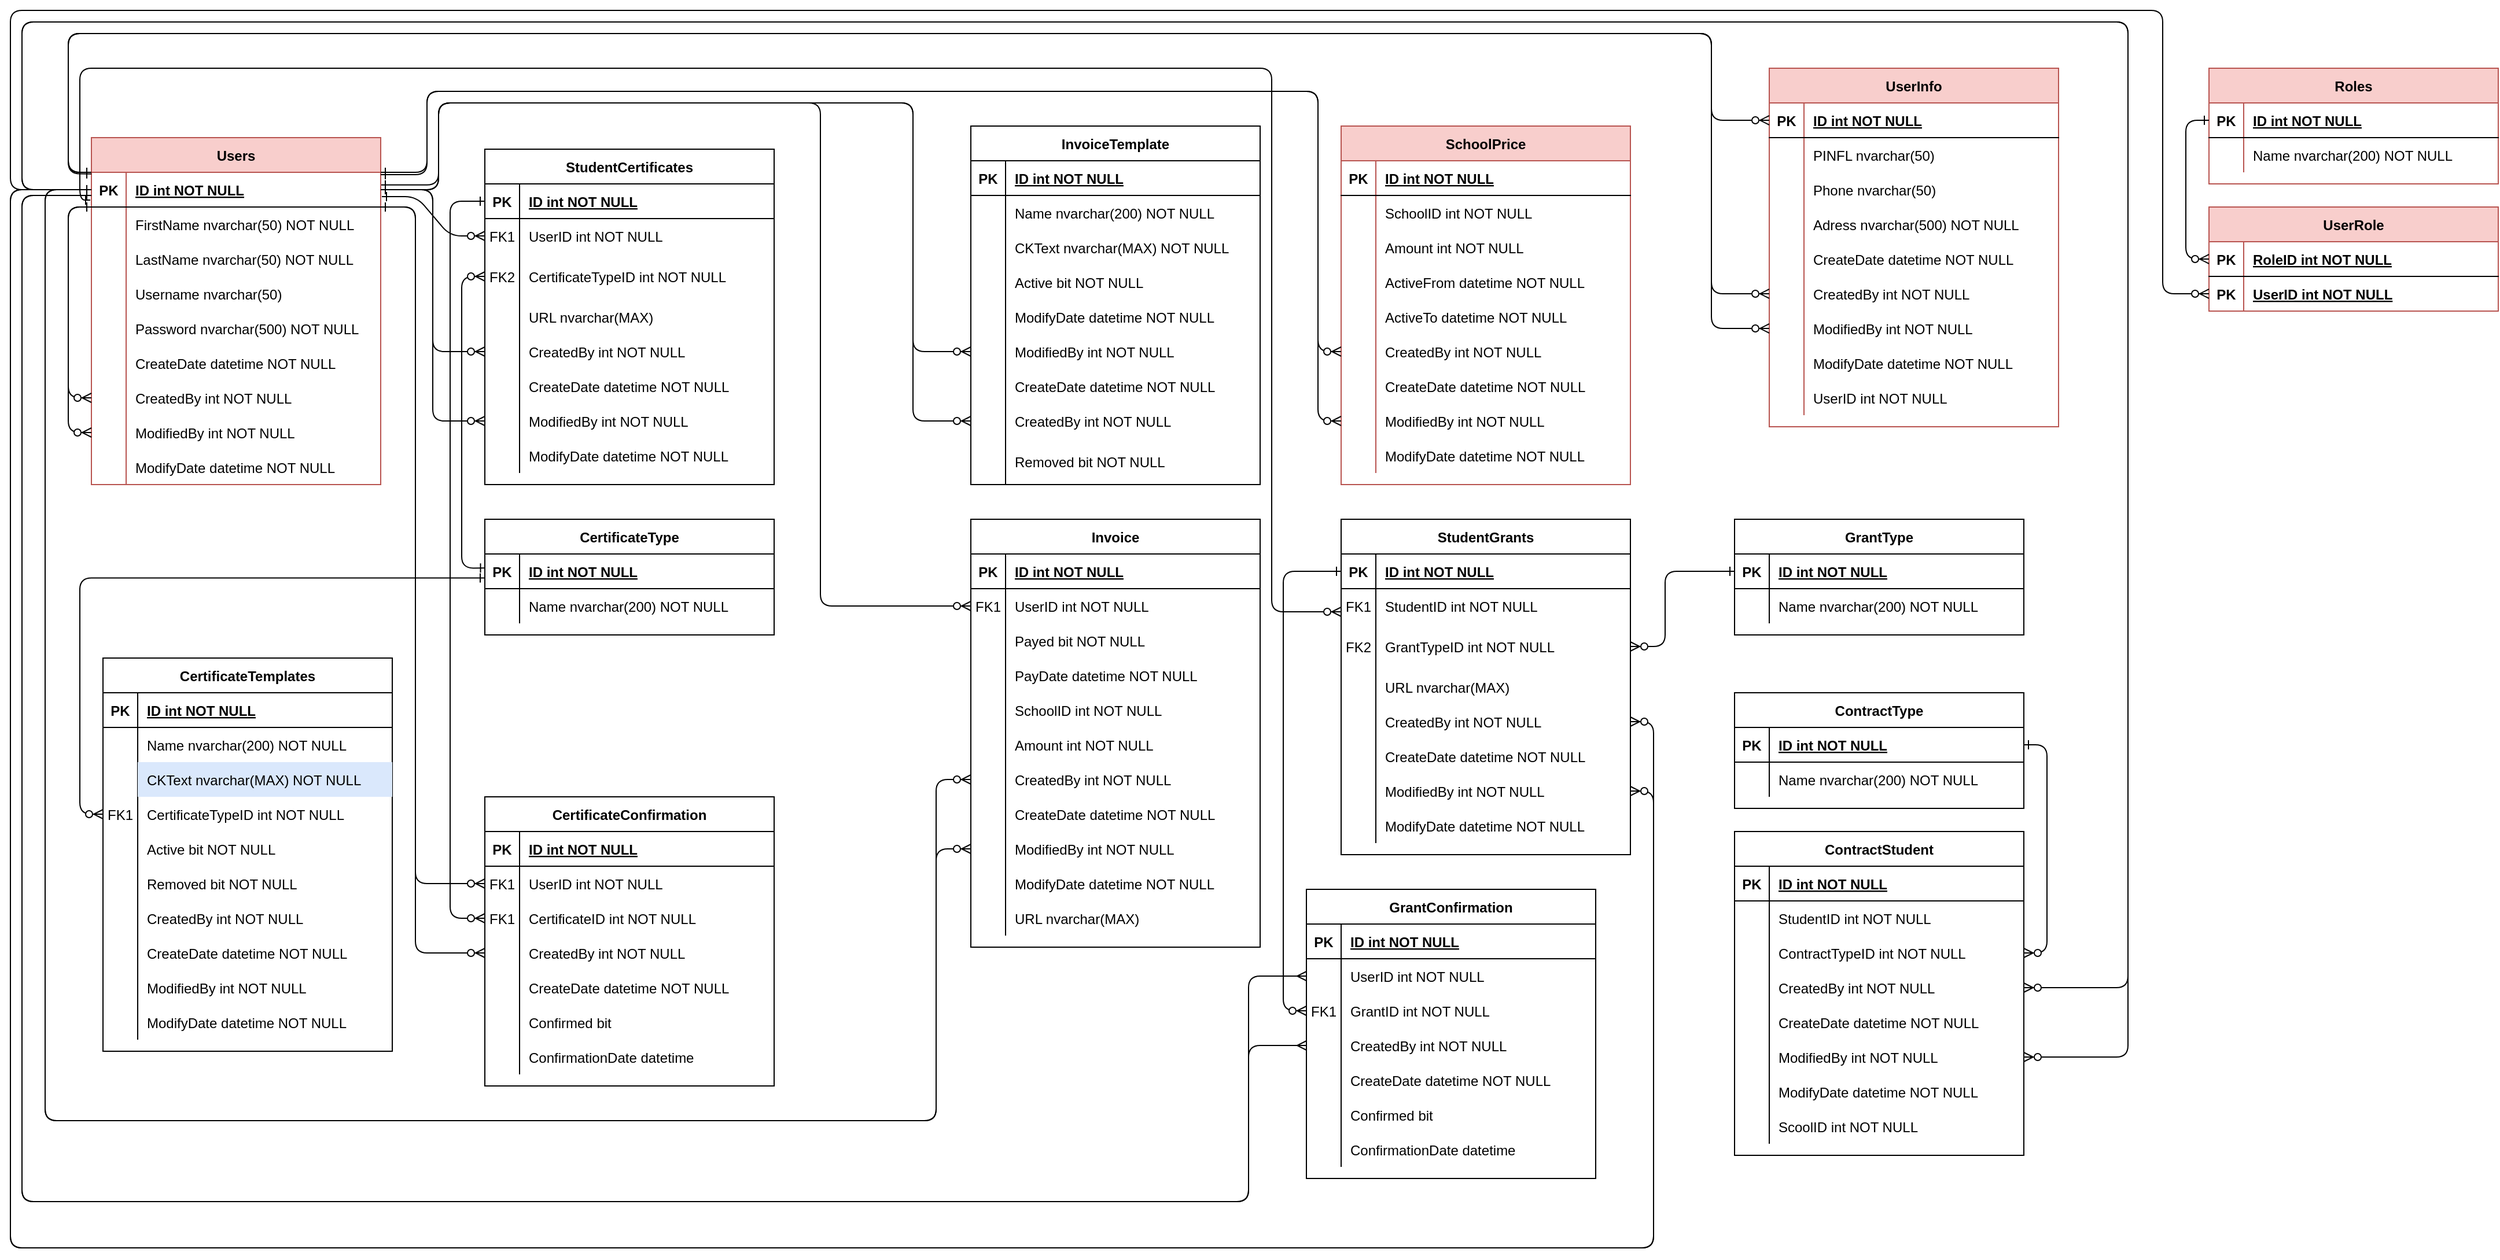 <mxfile version="14.9.8" type="google"><diagram id="R2lEEEUBdFMjLlhIrx00" name="Page-1"><mxGraphModel dx="1185" dy="1735" grid="1" gridSize="10" guides="1" tooltips="1" connect="1" arrows="1" fold="1" page="1" pageScale="1" pageWidth="850" pageHeight="1100" math="0" shadow="0" extFonts="Permanent Marker^https://fonts.googleapis.com/css?family=Permanent+Marker"><root><mxCell id="0"/><mxCell id="1" parent="0"/><mxCell id="C-vyLk0tnHw3VtMMgP7b-1" value="" style="edgeStyle=entityRelationEdgeStyle;endArrow=ERzeroToMany;startArrow=ERone;endFill=1;startFill=0;" parent="1" target="C-vyLk0tnHw3VtMMgP7b-6" edge="1"><mxGeometry width="100" height="100" relative="1" as="geometry"><mxPoint x="361" y="161" as="sourcePoint"/><mxPoint x="440" y="620" as="targetPoint"/></mxGeometry></mxCell><mxCell id="C-vyLk0tnHw3VtMMgP7b-2" value="StudentCertificates" style="shape=table;startSize=30;container=1;collapsible=1;childLayout=tableLayout;fixedRows=1;rowLines=0;fontStyle=1;align=center;resizeLast=1;" parent="1" vertex="1"><mxGeometry x="450" y="120" width="250" height="290" as="geometry"/></mxCell><mxCell id="C-vyLk0tnHw3VtMMgP7b-3" value="" style="shape=partialRectangle;collapsible=0;dropTarget=0;pointerEvents=0;fillColor=none;points=[[0,0.5],[1,0.5]];portConstraint=eastwest;top=0;left=0;right=0;bottom=1;" parent="C-vyLk0tnHw3VtMMgP7b-2" vertex="1"><mxGeometry y="30" width="250" height="30" as="geometry"/></mxCell><mxCell id="C-vyLk0tnHw3VtMMgP7b-4" value="PK" style="shape=partialRectangle;overflow=hidden;connectable=0;fillColor=none;top=0;left=0;bottom=0;right=0;fontStyle=1;" parent="C-vyLk0tnHw3VtMMgP7b-3" vertex="1"><mxGeometry width="30" height="30" as="geometry"/></mxCell><mxCell id="C-vyLk0tnHw3VtMMgP7b-5" value="ID int NOT NULL " style="shape=partialRectangle;overflow=hidden;connectable=0;fillColor=none;top=0;left=0;bottom=0;right=0;align=left;spacingLeft=6;fontStyle=5;" parent="C-vyLk0tnHw3VtMMgP7b-3" vertex="1"><mxGeometry x="30" width="220" height="30" as="geometry"/></mxCell><mxCell id="C-vyLk0tnHw3VtMMgP7b-6" value="" style="shape=partialRectangle;collapsible=0;dropTarget=0;pointerEvents=0;fillColor=none;points=[[0,0.5],[1,0.5]];portConstraint=eastwest;top=0;left=0;right=0;bottom=0;" parent="C-vyLk0tnHw3VtMMgP7b-2" vertex="1"><mxGeometry y="60" width="250" height="30" as="geometry"/></mxCell><mxCell id="C-vyLk0tnHw3VtMMgP7b-7" value="FK1" style="shape=partialRectangle;overflow=hidden;connectable=0;fillColor=none;top=0;left=0;bottom=0;right=0;" parent="C-vyLk0tnHw3VtMMgP7b-6" vertex="1"><mxGeometry width="30" height="30" as="geometry"/></mxCell><mxCell id="C-vyLk0tnHw3VtMMgP7b-8" value="UserID int NOT NULL" style="shape=partialRectangle;overflow=hidden;connectable=0;fillColor=none;top=0;left=0;bottom=0;right=0;align=left;spacingLeft=6;" parent="C-vyLk0tnHw3VtMMgP7b-6" vertex="1"><mxGeometry x="30" width="220" height="30" as="geometry"/></mxCell><mxCell id="C-vyLk0tnHw3VtMMgP7b-9" value="" style="shape=partialRectangle;collapsible=0;dropTarget=0;pointerEvents=0;fillColor=none;points=[[0,0.5],[1,0.5]];portConstraint=eastwest;top=0;left=0;right=0;bottom=0;" parent="C-vyLk0tnHw3VtMMgP7b-2" vertex="1"><mxGeometry y="90" width="250" height="40" as="geometry"/></mxCell><mxCell id="C-vyLk0tnHw3VtMMgP7b-10" value="FK2" style="shape=partialRectangle;overflow=hidden;connectable=0;fillColor=none;top=0;left=0;bottom=0;right=0;" parent="C-vyLk0tnHw3VtMMgP7b-9" vertex="1"><mxGeometry width="30" height="40" as="geometry"/></mxCell><mxCell id="C-vyLk0tnHw3VtMMgP7b-11" value="CertificateTypeID int NOT NULL" style="shape=partialRectangle;overflow=hidden;connectable=0;fillColor=none;top=0;left=0;bottom=0;right=0;align=left;spacingLeft=6;" parent="C-vyLk0tnHw3VtMMgP7b-9" vertex="1"><mxGeometry x="30" width="220" height="40" as="geometry"/></mxCell><mxCell id="N5AZN_lML5G6fnZd3pgs-19" value="" style="shape=partialRectangle;collapsible=0;dropTarget=0;pointerEvents=0;fillColor=none;points=[[0,0.5],[1,0.5]];portConstraint=eastwest;top=0;left=0;right=0;bottom=0;" parent="C-vyLk0tnHw3VtMMgP7b-2" vertex="1"><mxGeometry y="130" width="250" height="30" as="geometry"/></mxCell><mxCell id="N5AZN_lML5G6fnZd3pgs-20" value="" style="shape=partialRectangle;overflow=hidden;connectable=0;fillColor=none;top=0;left=0;bottom=0;right=0;" parent="N5AZN_lML5G6fnZd3pgs-19" vertex="1"><mxGeometry width="30" height="30" as="geometry"/></mxCell><mxCell id="N5AZN_lML5G6fnZd3pgs-21" value="URL nvarchar(MAX)" style="shape=partialRectangle;overflow=hidden;connectable=0;fillColor=none;top=0;left=0;bottom=0;right=0;align=left;spacingLeft=6;" parent="N5AZN_lML5G6fnZd3pgs-19" vertex="1"><mxGeometry x="30" width="220" height="30" as="geometry"/></mxCell><mxCell id="N5AZN_lML5G6fnZd3pgs-25" value="" style="shape=partialRectangle;collapsible=0;dropTarget=0;pointerEvents=0;fillColor=none;points=[[0,0.5],[1,0.5]];portConstraint=eastwest;top=0;left=0;right=0;bottom=0;" parent="C-vyLk0tnHw3VtMMgP7b-2" vertex="1"><mxGeometry y="160" width="250" height="30" as="geometry"/></mxCell><mxCell id="N5AZN_lML5G6fnZd3pgs-26" value="" style="shape=partialRectangle;overflow=hidden;connectable=0;fillColor=none;top=0;left=0;bottom=0;right=0;" parent="N5AZN_lML5G6fnZd3pgs-25" vertex="1"><mxGeometry width="30" height="30" as="geometry"/></mxCell><mxCell id="N5AZN_lML5G6fnZd3pgs-27" value="CreatedBy int NOT NULL" style="shape=partialRectangle;overflow=hidden;connectable=0;fillColor=none;top=0;left=0;bottom=0;right=0;align=left;spacingLeft=6;" parent="N5AZN_lML5G6fnZd3pgs-25" vertex="1"><mxGeometry x="30" width="220" height="30" as="geometry"/></mxCell><mxCell id="N5AZN_lML5G6fnZd3pgs-28" value="" style="shape=partialRectangle;collapsible=0;dropTarget=0;pointerEvents=0;fillColor=none;points=[[0,0.5],[1,0.5]];portConstraint=eastwest;top=0;left=0;right=0;bottom=0;" parent="C-vyLk0tnHw3VtMMgP7b-2" vertex="1"><mxGeometry y="190" width="250" height="30" as="geometry"/></mxCell><mxCell id="N5AZN_lML5G6fnZd3pgs-29" value="" style="shape=partialRectangle;overflow=hidden;connectable=0;fillColor=none;top=0;left=0;bottom=0;right=0;" parent="N5AZN_lML5G6fnZd3pgs-28" vertex="1"><mxGeometry width="30" height="30" as="geometry"/></mxCell><mxCell id="N5AZN_lML5G6fnZd3pgs-30" value="CreateDate datetime NOT NULL" style="shape=partialRectangle;overflow=hidden;connectable=0;fillColor=none;top=0;left=0;bottom=0;right=0;align=left;spacingLeft=6;" parent="N5AZN_lML5G6fnZd3pgs-28" vertex="1"><mxGeometry x="30" width="220" height="30" as="geometry"/></mxCell><mxCell id="N5AZN_lML5G6fnZd3pgs-41" value="" style="shape=partialRectangle;collapsible=0;dropTarget=0;pointerEvents=0;fillColor=none;points=[[0,0.5],[1,0.5]];portConstraint=eastwest;top=0;left=0;right=0;bottom=0;" parent="C-vyLk0tnHw3VtMMgP7b-2" vertex="1"><mxGeometry y="220" width="250" height="30" as="geometry"/></mxCell><mxCell id="N5AZN_lML5G6fnZd3pgs-42" value="" style="shape=partialRectangle;overflow=hidden;connectable=0;fillColor=none;top=0;left=0;bottom=0;right=0;" parent="N5AZN_lML5G6fnZd3pgs-41" vertex="1"><mxGeometry width="30" height="30" as="geometry"/></mxCell><mxCell id="N5AZN_lML5G6fnZd3pgs-43" value="ModifiedBy int NOT NULL" style="shape=partialRectangle;overflow=hidden;connectable=0;fillColor=none;top=0;left=0;bottom=0;right=0;align=left;spacingLeft=6;" parent="N5AZN_lML5G6fnZd3pgs-41" vertex="1"><mxGeometry x="30" width="220" height="30" as="geometry"/></mxCell><mxCell id="N5AZN_lML5G6fnZd3pgs-44" value="" style="shape=partialRectangle;collapsible=0;dropTarget=0;pointerEvents=0;fillColor=none;points=[[0,0.5],[1,0.5]];portConstraint=eastwest;top=0;left=0;right=0;bottom=0;" parent="C-vyLk0tnHw3VtMMgP7b-2" vertex="1"><mxGeometry y="250" width="250" height="30" as="geometry"/></mxCell><mxCell id="N5AZN_lML5G6fnZd3pgs-45" value="" style="shape=partialRectangle;overflow=hidden;connectable=0;fillColor=none;top=0;left=0;bottom=0;right=0;" parent="N5AZN_lML5G6fnZd3pgs-44" vertex="1"><mxGeometry width="30" height="30" as="geometry"/></mxCell><mxCell id="N5AZN_lML5G6fnZd3pgs-46" value="ModifyDate datetime NOT NULL" style="shape=partialRectangle;overflow=hidden;connectable=0;fillColor=none;top=0;left=0;bottom=0;right=0;align=left;spacingLeft=6;" parent="N5AZN_lML5G6fnZd3pgs-44" vertex="1"><mxGeometry x="30" width="220" height="30" as="geometry"/></mxCell><mxCell id="C-vyLk0tnHw3VtMMgP7b-13" value="CertificateType" style="shape=table;startSize=30;container=1;collapsible=1;childLayout=tableLayout;fixedRows=1;rowLines=0;fontStyle=1;align=center;resizeLast=1;" parent="1" vertex="1"><mxGeometry x="450" y="440" width="250" height="100" as="geometry"/></mxCell><mxCell id="C-vyLk0tnHw3VtMMgP7b-14" value="" style="shape=partialRectangle;collapsible=0;dropTarget=0;pointerEvents=0;fillColor=none;points=[[0,0.5],[1,0.5]];portConstraint=eastwest;top=0;left=0;right=0;bottom=1;" parent="C-vyLk0tnHw3VtMMgP7b-13" vertex="1"><mxGeometry y="30" width="250" height="30" as="geometry"/></mxCell><mxCell id="C-vyLk0tnHw3VtMMgP7b-15" value="PK" style="shape=partialRectangle;overflow=hidden;connectable=0;fillColor=none;top=0;left=0;bottom=0;right=0;fontStyle=1;" parent="C-vyLk0tnHw3VtMMgP7b-14" vertex="1"><mxGeometry width="30" height="30" as="geometry"/></mxCell><mxCell id="C-vyLk0tnHw3VtMMgP7b-16" value="ID int NOT NULL " style="shape=partialRectangle;overflow=hidden;connectable=0;fillColor=none;top=0;left=0;bottom=0;right=0;align=left;spacingLeft=6;fontStyle=5;" parent="C-vyLk0tnHw3VtMMgP7b-14" vertex="1"><mxGeometry x="30" width="220" height="30" as="geometry"/></mxCell><mxCell id="C-vyLk0tnHw3VtMMgP7b-17" value="" style="shape=partialRectangle;collapsible=0;dropTarget=0;pointerEvents=0;fillColor=none;points=[[0,0.5],[1,0.5]];portConstraint=eastwest;top=0;left=0;right=0;bottom=0;" parent="C-vyLk0tnHw3VtMMgP7b-13" vertex="1"><mxGeometry y="60" width="250" height="30" as="geometry"/></mxCell><mxCell id="C-vyLk0tnHw3VtMMgP7b-18" value="" style="shape=partialRectangle;overflow=hidden;connectable=0;fillColor=none;top=0;left=0;bottom=0;right=0;" parent="C-vyLk0tnHw3VtMMgP7b-17" vertex="1"><mxGeometry width="30" height="30" as="geometry"/></mxCell><mxCell id="C-vyLk0tnHw3VtMMgP7b-19" value="Name nvarchar(200) NOT NULL" style="shape=partialRectangle;overflow=hidden;connectable=0;fillColor=none;top=0;left=0;bottom=0;right=0;align=left;spacingLeft=6;" parent="C-vyLk0tnHw3VtMMgP7b-17" vertex="1"><mxGeometry x="30" width="220" height="30" as="geometry"/></mxCell><mxCell id="C-vyLk0tnHw3VtMMgP7b-23" value="UserInfo" style="shape=table;startSize=30;container=1;collapsible=1;childLayout=tableLayout;fixedRows=1;rowLines=0;fontStyle=1;align=center;resizeLast=1;fillColor=#f8cecc;strokeColor=#b85450;" parent="1" vertex="1"><mxGeometry x="1560" y="50" width="250" height="310" as="geometry"/></mxCell><mxCell id="C-vyLk0tnHw3VtMMgP7b-24" value="" style="shape=partialRectangle;collapsible=0;dropTarget=0;pointerEvents=0;fillColor=none;points=[[0,0.5],[1,0.5]];portConstraint=eastwest;top=0;left=0;right=0;bottom=1;" parent="C-vyLk0tnHw3VtMMgP7b-23" vertex="1"><mxGeometry y="30" width="250" height="30" as="geometry"/></mxCell><mxCell id="C-vyLk0tnHw3VtMMgP7b-25" value="PK" style="shape=partialRectangle;overflow=hidden;connectable=0;fillColor=none;top=0;left=0;bottom=0;right=0;fontStyle=1;" parent="C-vyLk0tnHw3VtMMgP7b-24" vertex="1"><mxGeometry width="30" height="30" as="geometry"/></mxCell><mxCell id="C-vyLk0tnHw3VtMMgP7b-26" value="ID int NOT NULL " style="shape=partialRectangle;overflow=hidden;connectable=0;fillColor=none;top=0;left=0;bottom=0;right=0;align=left;spacingLeft=6;fontStyle=5;" parent="C-vyLk0tnHw3VtMMgP7b-24" vertex="1"><mxGeometry x="30" width="220" height="30" as="geometry"/></mxCell><mxCell id="N5AZN_lML5G6fnZd3pgs-1" value="" style="shape=partialRectangle;collapsible=0;dropTarget=0;pointerEvents=0;fillColor=none;points=[[0,0.5],[1,0.5]];portConstraint=eastwest;top=0;left=0;right=0;bottom=0;" parent="C-vyLk0tnHw3VtMMgP7b-23" vertex="1"><mxGeometry y="60" width="250" height="30" as="geometry"/></mxCell><mxCell id="N5AZN_lML5G6fnZd3pgs-2" value="" style="shape=partialRectangle;overflow=hidden;connectable=0;fillColor=none;top=0;left=0;bottom=0;right=0;" parent="N5AZN_lML5G6fnZd3pgs-1" vertex="1"><mxGeometry width="30" height="30" as="geometry"/></mxCell><mxCell id="N5AZN_lML5G6fnZd3pgs-3" value="PINFL nvarchar(50) " style="shape=partialRectangle;overflow=hidden;connectable=0;fillColor=none;top=0;left=0;bottom=0;right=0;align=left;spacingLeft=6;" parent="N5AZN_lML5G6fnZd3pgs-1" vertex="1"><mxGeometry x="30" width="220" height="30" as="geometry"/></mxCell><mxCell id="N5AZN_lML5G6fnZd3pgs-4" value="" style="shape=partialRectangle;collapsible=0;dropTarget=0;pointerEvents=0;fillColor=none;points=[[0,0.5],[1,0.5]];portConstraint=eastwest;top=0;left=0;right=0;bottom=0;" parent="C-vyLk0tnHw3VtMMgP7b-23" vertex="1"><mxGeometry y="90" width="250" height="30" as="geometry"/></mxCell><mxCell id="N5AZN_lML5G6fnZd3pgs-5" value="" style="shape=partialRectangle;overflow=hidden;connectable=0;fillColor=none;top=0;left=0;bottom=0;right=0;" parent="N5AZN_lML5G6fnZd3pgs-4" vertex="1"><mxGeometry width="30" height="30" as="geometry"/></mxCell><mxCell id="N5AZN_lML5G6fnZd3pgs-6" value="Phone nvarchar(50) " style="shape=partialRectangle;overflow=hidden;connectable=0;fillColor=none;top=0;left=0;bottom=0;right=0;align=left;spacingLeft=6;" parent="N5AZN_lML5G6fnZd3pgs-4" vertex="1"><mxGeometry x="30" width="220" height="30" as="geometry"/></mxCell><mxCell id="N5AZN_lML5G6fnZd3pgs-7" value="" style="shape=partialRectangle;collapsible=0;dropTarget=0;pointerEvents=0;fillColor=none;points=[[0,0.5],[1,0.5]];portConstraint=eastwest;top=0;left=0;right=0;bottom=0;" parent="C-vyLk0tnHw3VtMMgP7b-23" vertex="1"><mxGeometry y="120" width="250" height="30" as="geometry"/></mxCell><mxCell id="N5AZN_lML5G6fnZd3pgs-8" value="" style="shape=partialRectangle;overflow=hidden;connectable=0;fillColor=none;top=0;left=0;bottom=0;right=0;" parent="N5AZN_lML5G6fnZd3pgs-7" vertex="1"><mxGeometry width="30" height="30" as="geometry"/></mxCell><mxCell id="N5AZN_lML5G6fnZd3pgs-9" value="Adress nvarchar(500) NOT NULL" style="shape=partialRectangle;overflow=hidden;connectable=0;fillColor=none;top=0;left=0;bottom=0;right=0;align=left;spacingLeft=6;" parent="N5AZN_lML5G6fnZd3pgs-7" vertex="1"><mxGeometry x="30" width="220" height="30" as="geometry"/></mxCell><mxCell id="N5AZN_lML5G6fnZd3pgs-10" value="" style="shape=partialRectangle;collapsible=0;dropTarget=0;pointerEvents=0;fillColor=none;points=[[0,0.5],[1,0.5]];portConstraint=eastwest;top=0;left=0;right=0;bottom=0;" parent="C-vyLk0tnHw3VtMMgP7b-23" vertex="1"><mxGeometry y="150" width="250" height="30" as="geometry"/></mxCell><mxCell id="N5AZN_lML5G6fnZd3pgs-11" value="" style="shape=partialRectangle;overflow=hidden;connectable=0;fillColor=none;top=0;left=0;bottom=0;right=0;" parent="N5AZN_lML5G6fnZd3pgs-10" vertex="1"><mxGeometry width="30" height="30" as="geometry"/></mxCell><mxCell id="N5AZN_lML5G6fnZd3pgs-12" value="CreateDate datetime NOT NULL" style="shape=partialRectangle;overflow=hidden;connectable=0;fillColor=none;top=0;left=0;bottom=0;right=0;align=left;spacingLeft=6;" parent="N5AZN_lML5G6fnZd3pgs-10" vertex="1"><mxGeometry x="30" width="220" height="30" as="geometry"/></mxCell><mxCell id="N5AZN_lML5G6fnZd3pgs-13" value="" style="shape=partialRectangle;collapsible=0;dropTarget=0;pointerEvents=0;fillColor=none;points=[[0,0.5],[1,0.5]];portConstraint=eastwest;top=0;left=0;right=0;bottom=0;" parent="C-vyLk0tnHw3VtMMgP7b-23" vertex="1"><mxGeometry y="180" width="250" height="30" as="geometry"/></mxCell><mxCell id="N5AZN_lML5G6fnZd3pgs-14" value="" style="shape=partialRectangle;overflow=hidden;connectable=0;fillColor=none;top=0;left=0;bottom=0;right=0;" parent="N5AZN_lML5G6fnZd3pgs-13" vertex="1"><mxGeometry width="30" height="30" as="geometry"/></mxCell><mxCell id="N5AZN_lML5G6fnZd3pgs-15" value="CreatedBy int NOT NULL" style="shape=partialRectangle;overflow=hidden;connectable=0;fillColor=none;top=0;left=0;bottom=0;right=0;align=left;spacingLeft=6;" parent="N5AZN_lML5G6fnZd3pgs-13" vertex="1"><mxGeometry x="30" width="220" height="30" as="geometry"/></mxCell><mxCell id="N5AZN_lML5G6fnZd3pgs-47" value="" style="shape=partialRectangle;collapsible=0;dropTarget=0;pointerEvents=0;fillColor=none;points=[[0,0.5],[1,0.5]];portConstraint=eastwest;top=0;left=0;right=0;bottom=0;" parent="C-vyLk0tnHw3VtMMgP7b-23" vertex="1"><mxGeometry y="210" width="250" height="30" as="geometry"/></mxCell><mxCell id="N5AZN_lML5G6fnZd3pgs-48" value="" style="shape=partialRectangle;overflow=hidden;connectable=0;fillColor=none;top=0;left=0;bottom=0;right=0;" parent="N5AZN_lML5G6fnZd3pgs-47" vertex="1"><mxGeometry width="30" height="30" as="geometry"/></mxCell><mxCell id="N5AZN_lML5G6fnZd3pgs-49" value="ModifiedBy int NOT NULL" style="shape=partialRectangle;overflow=hidden;connectable=0;fillColor=none;top=0;left=0;bottom=0;right=0;align=left;spacingLeft=6;" parent="N5AZN_lML5G6fnZd3pgs-47" vertex="1"><mxGeometry x="30" width="220" height="30" as="geometry"/></mxCell><mxCell id="N5AZN_lML5G6fnZd3pgs-50" value="" style="shape=partialRectangle;collapsible=0;dropTarget=0;pointerEvents=0;fillColor=none;points=[[0,0.5],[1,0.5]];portConstraint=eastwest;top=0;left=0;right=0;bottom=0;" parent="C-vyLk0tnHw3VtMMgP7b-23" vertex="1"><mxGeometry y="240" width="250" height="30" as="geometry"/></mxCell><mxCell id="N5AZN_lML5G6fnZd3pgs-51" value="" style="shape=partialRectangle;overflow=hidden;connectable=0;fillColor=none;top=0;left=0;bottom=0;right=0;" parent="N5AZN_lML5G6fnZd3pgs-50" vertex="1"><mxGeometry width="30" height="30" as="geometry"/></mxCell><mxCell id="N5AZN_lML5G6fnZd3pgs-52" value="ModifyDate datetime NOT NULL" style="shape=partialRectangle;overflow=hidden;connectable=0;fillColor=none;top=0;left=0;bottom=0;right=0;align=left;spacingLeft=6;" parent="N5AZN_lML5G6fnZd3pgs-50" vertex="1"><mxGeometry x="30" width="220" height="30" as="geometry"/></mxCell><mxCell id="N5AZN_lML5G6fnZd3pgs-16" value="" style="shape=partialRectangle;collapsible=0;dropTarget=0;pointerEvents=0;fillColor=none;points=[[0,0.5],[1,0.5]];portConstraint=eastwest;top=0;left=0;right=0;bottom=0;" parent="C-vyLk0tnHw3VtMMgP7b-23" vertex="1"><mxGeometry y="270" width="250" height="30" as="geometry"/></mxCell><mxCell id="N5AZN_lML5G6fnZd3pgs-17" value="" style="shape=partialRectangle;overflow=hidden;connectable=0;fillColor=none;top=0;left=0;bottom=0;right=0;" parent="N5AZN_lML5G6fnZd3pgs-16" vertex="1"><mxGeometry width="30" height="30" as="geometry"/></mxCell><mxCell id="N5AZN_lML5G6fnZd3pgs-18" value="UserID int NOT NULL" style="shape=partialRectangle;overflow=hidden;connectable=0;fillColor=none;top=0;left=0;bottom=0;right=0;align=left;spacingLeft=6;" parent="N5AZN_lML5G6fnZd3pgs-16" vertex="1"><mxGeometry x="30" width="220" height="30" as="geometry"/></mxCell><mxCell id="N5AZN_lML5G6fnZd3pgs-54" style="edgeStyle=orthogonalEdgeStyle;rounded=1;orthogonalLoop=1;jettySize=auto;html=1;exitX=0;exitY=0.5;exitDx=0;exitDy=0;entryX=0.001;entryY=0.406;entryDx=0;entryDy=0;startArrow=ERzeroToMany;startFill=1;endArrow=ERone;endFill=0;entryPerimeter=0;" parent="1" source="C-vyLk0tnHw3VtMMgP7b-9" target="C-vyLk0tnHw3VtMMgP7b-14" edge="1"><mxGeometry relative="1" as="geometry"/></mxCell><mxCell id="N5AZN_lML5G6fnZd3pgs-55" value="CertificateTemplates" style="shape=table;startSize=30;container=1;collapsible=1;childLayout=tableLayout;fixedRows=1;rowLines=0;fontStyle=1;align=center;resizeLast=1;" parent="1" vertex="1"><mxGeometry x="120" y="560" width="250" height="340.0" as="geometry"/></mxCell><mxCell id="N5AZN_lML5G6fnZd3pgs-56" value="" style="shape=partialRectangle;collapsible=0;dropTarget=0;pointerEvents=0;fillColor=none;points=[[0,0.5],[1,0.5]];portConstraint=eastwest;top=0;left=0;right=0;bottom=1;" parent="N5AZN_lML5G6fnZd3pgs-55" vertex="1"><mxGeometry y="30" width="250" height="30" as="geometry"/></mxCell><mxCell id="N5AZN_lML5G6fnZd3pgs-57" value="PK" style="shape=partialRectangle;overflow=hidden;connectable=0;fillColor=none;top=0;left=0;bottom=0;right=0;fontStyle=1;" parent="N5AZN_lML5G6fnZd3pgs-56" vertex="1"><mxGeometry width="30.0" height="30" as="geometry"/></mxCell><mxCell id="N5AZN_lML5G6fnZd3pgs-58" value="ID int NOT NULL " style="shape=partialRectangle;overflow=hidden;connectable=0;fillColor=none;top=0;left=0;bottom=0;right=0;align=left;spacingLeft=6;fontStyle=5;" parent="N5AZN_lML5G6fnZd3pgs-56" vertex="1"><mxGeometry x="30.0" width="220" height="30" as="geometry"/></mxCell><mxCell id="N5AZN_lML5G6fnZd3pgs-59" value="" style="shape=partialRectangle;collapsible=0;dropTarget=0;pointerEvents=0;fillColor=none;points=[[0,0.5],[1,0.5]];portConstraint=eastwest;top=0;left=0;right=0;bottom=0;" parent="N5AZN_lML5G6fnZd3pgs-55" vertex="1"><mxGeometry y="60" width="250" height="30" as="geometry"/></mxCell><mxCell id="N5AZN_lML5G6fnZd3pgs-60" value="" style="shape=partialRectangle;overflow=hidden;connectable=0;fillColor=none;top=0;left=0;bottom=0;right=0;" parent="N5AZN_lML5G6fnZd3pgs-59" vertex="1"><mxGeometry width="30.0" height="30" as="geometry"/></mxCell><mxCell id="N5AZN_lML5G6fnZd3pgs-61" value="Name nvarchar(200) NOT NULL" style="shape=partialRectangle;overflow=hidden;connectable=0;fillColor=none;top=0;left=0;bottom=0;right=0;align=left;spacingLeft=6;" parent="N5AZN_lML5G6fnZd3pgs-59" vertex="1"><mxGeometry x="30.0" width="220" height="30" as="geometry"/></mxCell><mxCell id="N5AZN_lML5G6fnZd3pgs-62" value="" style="shape=partialRectangle;collapsible=0;dropTarget=0;pointerEvents=0;fillColor=none;points=[[0,0.5],[1,0.5]];portConstraint=eastwest;top=0;left=0;right=0;bottom=0;" parent="N5AZN_lML5G6fnZd3pgs-55" vertex="1"><mxGeometry y="90" width="250" height="30" as="geometry"/></mxCell><mxCell id="N5AZN_lML5G6fnZd3pgs-63" value="" style="shape=partialRectangle;overflow=hidden;connectable=0;fillColor=none;top=0;left=0;bottom=0;right=0;" parent="N5AZN_lML5G6fnZd3pgs-62" vertex="1"><mxGeometry width="30.0" height="30" as="geometry"/></mxCell><mxCell id="N5AZN_lML5G6fnZd3pgs-64" value="CKText nvarchar(MAX) NOT NULL" style="shape=partialRectangle;overflow=hidden;connectable=0;fillColor=#dae8fc;top=0;left=0;bottom=0;right=0;align=left;spacingLeft=6;strokeColor=#6c8ebf;" parent="N5AZN_lML5G6fnZd3pgs-62" vertex="1"><mxGeometry x="30.0" width="220" height="30" as="geometry"/></mxCell><mxCell id="N5AZN_lML5G6fnZd3pgs-65" value="" style="shape=partialRectangle;collapsible=0;dropTarget=0;pointerEvents=0;fillColor=none;points=[[0,0.5],[1,0.5]];portConstraint=eastwest;top=0;left=0;right=0;bottom=0;" parent="N5AZN_lML5G6fnZd3pgs-55" vertex="1"><mxGeometry y="120" width="250" height="30" as="geometry"/></mxCell><mxCell id="N5AZN_lML5G6fnZd3pgs-66" value="FK1" style="shape=partialRectangle;overflow=hidden;connectable=0;fillColor=none;top=0;left=0;bottom=0;right=0;" parent="N5AZN_lML5G6fnZd3pgs-65" vertex="1"><mxGeometry width="30.0" height="30" as="geometry"/></mxCell><mxCell id="N5AZN_lML5G6fnZd3pgs-67" value="CertificateTypeID int NOT NULL" style="shape=partialRectangle;overflow=hidden;connectable=0;fillColor=none;top=0;left=0;bottom=0;right=0;align=left;spacingLeft=6;" parent="N5AZN_lML5G6fnZd3pgs-65" vertex="1"><mxGeometry x="30.0" width="220" height="30" as="geometry"/></mxCell><mxCell id="N5AZN_lML5G6fnZd3pgs-68" value="" style="shape=partialRectangle;collapsible=0;dropTarget=0;pointerEvents=0;fillColor=none;points=[[0,0.5],[1,0.5]];portConstraint=eastwest;top=0;left=0;right=0;bottom=0;" parent="N5AZN_lML5G6fnZd3pgs-55" vertex="1"><mxGeometry y="150" width="250" height="30" as="geometry"/></mxCell><mxCell id="N5AZN_lML5G6fnZd3pgs-69" value="" style="shape=partialRectangle;overflow=hidden;connectable=0;fillColor=none;top=0;left=0;bottom=0;right=0;" parent="N5AZN_lML5G6fnZd3pgs-68" vertex="1"><mxGeometry width="30.0" height="30" as="geometry"/></mxCell><mxCell id="N5AZN_lML5G6fnZd3pgs-70" value="Active bit NOT NULL" style="shape=partialRectangle;overflow=hidden;connectable=0;fillColor=none;top=0;left=0;bottom=0;right=0;align=left;spacingLeft=6;" parent="N5AZN_lML5G6fnZd3pgs-68" vertex="1"><mxGeometry x="30.0" width="220" height="30" as="geometry"/></mxCell><mxCell id="N5AZN_lML5G6fnZd3pgs-71" value="" style="shape=partialRectangle;collapsible=0;dropTarget=0;pointerEvents=0;fillColor=none;points=[[0,0.5],[1,0.5]];portConstraint=eastwest;top=0;left=0;right=0;bottom=0;" parent="N5AZN_lML5G6fnZd3pgs-55" vertex="1"><mxGeometry y="180" width="250" height="30" as="geometry"/></mxCell><mxCell id="N5AZN_lML5G6fnZd3pgs-72" value="" style="shape=partialRectangle;overflow=hidden;connectable=0;fillColor=none;top=0;left=0;bottom=0;right=0;" parent="N5AZN_lML5G6fnZd3pgs-71" vertex="1"><mxGeometry width="30.0" height="30" as="geometry"/></mxCell><mxCell id="N5AZN_lML5G6fnZd3pgs-73" value="Removed bit NOT NULL" style="shape=partialRectangle;overflow=hidden;connectable=0;fillColor=none;top=0;left=0;bottom=0;right=0;align=left;spacingLeft=6;" parent="N5AZN_lML5G6fnZd3pgs-71" vertex="1"><mxGeometry x="30.0" width="220" height="30" as="geometry"/></mxCell><mxCell id="N5AZN_lML5G6fnZd3pgs-74" value="" style="shape=partialRectangle;collapsible=0;dropTarget=0;pointerEvents=0;fillColor=none;points=[[0,0.5],[1,0.5]];portConstraint=eastwest;top=0;left=0;right=0;bottom=0;" parent="N5AZN_lML5G6fnZd3pgs-55" vertex="1"><mxGeometry y="210" width="250" height="30" as="geometry"/></mxCell><mxCell id="N5AZN_lML5G6fnZd3pgs-75" value="" style="shape=partialRectangle;overflow=hidden;connectable=0;fillColor=none;top=0;left=0;bottom=0;right=0;" parent="N5AZN_lML5G6fnZd3pgs-74" vertex="1"><mxGeometry width="30.0" height="30" as="geometry"/></mxCell><mxCell id="N5AZN_lML5G6fnZd3pgs-76" value="CreatedBy int NOT NULL" style="shape=partialRectangle;overflow=hidden;connectable=0;fillColor=none;top=0;left=0;bottom=0;right=0;align=left;spacingLeft=6;" parent="N5AZN_lML5G6fnZd3pgs-74" vertex="1"><mxGeometry x="30.0" width="220" height="30" as="geometry"/></mxCell><mxCell id="N5AZN_lML5G6fnZd3pgs-77" value="" style="shape=partialRectangle;collapsible=0;dropTarget=0;pointerEvents=0;fillColor=none;points=[[0,0.5],[1,0.5]];portConstraint=eastwest;top=0;left=0;right=0;bottom=0;" parent="N5AZN_lML5G6fnZd3pgs-55" vertex="1"><mxGeometry y="240" width="250" height="30" as="geometry"/></mxCell><mxCell id="N5AZN_lML5G6fnZd3pgs-78" value="" style="shape=partialRectangle;overflow=hidden;connectable=0;fillColor=none;top=0;left=0;bottom=0;right=0;" parent="N5AZN_lML5G6fnZd3pgs-77" vertex="1"><mxGeometry width="30.0" height="30" as="geometry"/></mxCell><mxCell id="N5AZN_lML5G6fnZd3pgs-79" value="CreateDate datetime NOT NULL" style="shape=partialRectangle;overflow=hidden;connectable=0;fillColor=none;top=0;left=0;bottom=0;right=0;align=left;spacingLeft=6;" parent="N5AZN_lML5G6fnZd3pgs-77" vertex="1"><mxGeometry x="30.0" width="220" height="30" as="geometry"/></mxCell><mxCell id="N5AZN_lML5G6fnZd3pgs-80" value="" style="shape=partialRectangle;collapsible=0;dropTarget=0;pointerEvents=0;fillColor=none;points=[[0,0.5],[1,0.5]];portConstraint=eastwest;top=0;left=0;right=0;bottom=0;" parent="N5AZN_lML5G6fnZd3pgs-55" vertex="1"><mxGeometry y="270" width="250" height="30" as="geometry"/></mxCell><mxCell id="N5AZN_lML5G6fnZd3pgs-81" value="" style="shape=partialRectangle;overflow=hidden;connectable=0;fillColor=none;top=0;left=0;bottom=0;right=0;" parent="N5AZN_lML5G6fnZd3pgs-80" vertex="1"><mxGeometry width="30.0" height="30" as="geometry"/></mxCell><mxCell id="N5AZN_lML5G6fnZd3pgs-82" value="ModifiedBy int NOT NULL" style="shape=partialRectangle;overflow=hidden;connectable=0;fillColor=none;top=0;left=0;bottom=0;right=0;align=left;spacingLeft=6;" parent="N5AZN_lML5G6fnZd3pgs-80" vertex="1"><mxGeometry x="30.0" width="220" height="30" as="geometry"/></mxCell><mxCell id="N5AZN_lML5G6fnZd3pgs-90" value="" style="shape=partialRectangle;collapsible=0;dropTarget=0;pointerEvents=0;fillColor=none;points=[[0,0.5],[1,0.5]];portConstraint=eastwest;top=0;left=0;right=0;bottom=0;" parent="N5AZN_lML5G6fnZd3pgs-55" vertex="1"><mxGeometry y="300" width="250" height="30" as="geometry"/></mxCell><mxCell id="N5AZN_lML5G6fnZd3pgs-91" value="" style="shape=partialRectangle;overflow=hidden;connectable=0;fillColor=none;top=0;left=0;bottom=0;right=0;" parent="N5AZN_lML5G6fnZd3pgs-90" vertex="1"><mxGeometry width="30.0" height="30" as="geometry"/></mxCell><mxCell id="N5AZN_lML5G6fnZd3pgs-92" value="ModifyDate datetime NOT NULL" style="shape=partialRectangle;overflow=hidden;connectable=0;fillColor=none;top=0;left=0;bottom=0;right=0;align=left;spacingLeft=6;" parent="N5AZN_lML5G6fnZd3pgs-90" vertex="1"><mxGeometry x="30.0" width="220" height="30" as="geometry"/></mxCell><mxCell id="N5AZN_lML5G6fnZd3pgs-93" style="edgeStyle=orthogonalEdgeStyle;rounded=1;orthogonalLoop=1;jettySize=auto;html=1;exitX=0;exitY=0.5;exitDx=0;exitDy=0;startArrow=ERzeroToMany;startFill=1;endArrow=ERone;endFill=0;entryX=0;entryY=0.691;entryDx=0;entryDy=0;entryPerimeter=0;" parent="1" source="N5AZN_lML5G6fnZd3pgs-65" target="C-vyLk0tnHw3VtMMgP7b-14" edge="1"><mxGeometry relative="1" as="geometry"/></mxCell><mxCell id="N5AZN_lML5G6fnZd3pgs-125" value="InvoiceTemplate" style="shape=table;startSize=30;container=1;collapsible=1;childLayout=tableLayout;fixedRows=1;rowLines=0;fontStyle=1;align=center;resizeLast=1;" parent="1" vertex="1"><mxGeometry x="870" y="100" width="250" height="310" as="geometry"/></mxCell><mxCell id="N5AZN_lML5G6fnZd3pgs-126" value="" style="shape=partialRectangle;collapsible=0;dropTarget=0;pointerEvents=0;fillColor=none;points=[[0,0.5],[1,0.5]];portConstraint=eastwest;top=0;left=0;right=0;bottom=1;" parent="N5AZN_lML5G6fnZd3pgs-125" vertex="1"><mxGeometry y="30" width="250" height="30" as="geometry"/></mxCell><mxCell id="N5AZN_lML5G6fnZd3pgs-127" value="PK" style="shape=partialRectangle;overflow=hidden;connectable=0;fillColor=none;top=0;left=0;bottom=0;right=0;fontStyle=1;" parent="N5AZN_lML5G6fnZd3pgs-126" vertex="1"><mxGeometry width="30" height="30" as="geometry"/></mxCell><mxCell id="N5AZN_lML5G6fnZd3pgs-128" value="ID int NOT NULL " style="shape=partialRectangle;overflow=hidden;connectable=0;fillColor=none;top=0;left=0;bottom=0;right=0;align=left;spacingLeft=6;fontStyle=5;" parent="N5AZN_lML5G6fnZd3pgs-126" vertex="1"><mxGeometry x="30" width="220" height="30" as="geometry"/></mxCell><mxCell id="N5AZN_lML5G6fnZd3pgs-129" value="" style="shape=partialRectangle;collapsible=0;dropTarget=0;pointerEvents=0;fillColor=none;points=[[0,0.5],[1,0.5]];portConstraint=eastwest;top=0;left=0;right=0;bottom=0;" parent="N5AZN_lML5G6fnZd3pgs-125" vertex="1"><mxGeometry y="60" width="250" height="30" as="geometry"/></mxCell><mxCell id="N5AZN_lML5G6fnZd3pgs-130" value="" style="shape=partialRectangle;overflow=hidden;connectable=0;fillColor=none;top=0;left=0;bottom=0;right=0;" parent="N5AZN_lML5G6fnZd3pgs-129" vertex="1"><mxGeometry width="30" height="30" as="geometry"/></mxCell><mxCell id="N5AZN_lML5G6fnZd3pgs-131" value="Name nvarchar(200) NOT NULL" style="shape=partialRectangle;overflow=hidden;connectable=0;fillColor=none;top=0;left=0;bottom=0;right=0;align=left;spacingLeft=6;" parent="N5AZN_lML5G6fnZd3pgs-129" vertex="1"><mxGeometry x="30" width="220" height="30" as="geometry"/></mxCell><mxCell id="N5AZN_lML5G6fnZd3pgs-132" value="" style="shape=partialRectangle;collapsible=0;dropTarget=0;pointerEvents=0;fillColor=none;points=[[0,0.5],[1,0.5]];portConstraint=eastwest;top=0;left=0;right=0;bottom=0;" parent="N5AZN_lML5G6fnZd3pgs-125" vertex="1"><mxGeometry y="90" width="250" height="30" as="geometry"/></mxCell><mxCell id="N5AZN_lML5G6fnZd3pgs-133" value="" style="shape=partialRectangle;overflow=hidden;connectable=0;fillColor=none;top=0;left=0;bottom=0;right=0;" parent="N5AZN_lML5G6fnZd3pgs-132" vertex="1"><mxGeometry width="30" height="30" as="geometry"/></mxCell><mxCell id="N5AZN_lML5G6fnZd3pgs-134" value="CKText nvarchar(MAX) NOT NULL" style="shape=partialRectangle;overflow=hidden;connectable=0;fillColor=none;top=0;left=0;bottom=0;right=0;align=left;spacingLeft=6;" parent="N5AZN_lML5G6fnZd3pgs-132" vertex="1"><mxGeometry x="30" width="220" height="30" as="geometry"/></mxCell><mxCell id="N5AZN_lML5G6fnZd3pgs-138" value="" style="shape=partialRectangle;collapsible=0;dropTarget=0;pointerEvents=0;fillColor=none;points=[[0,0.5],[1,0.5]];portConstraint=eastwest;top=0;left=0;right=0;bottom=0;" parent="N5AZN_lML5G6fnZd3pgs-125" vertex="1"><mxGeometry y="120" width="250" height="30" as="geometry"/></mxCell><mxCell id="N5AZN_lML5G6fnZd3pgs-139" value="" style="shape=partialRectangle;overflow=hidden;connectable=0;fillColor=none;top=0;left=0;bottom=0;right=0;" parent="N5AZN_lML5G6fnZd3pgs-138" vertex="1"><mxGeometry width="30" height="30" as="geometry"/></mxCell><mxCell id="N5AZN_lML5G6fnZd3pgs-140" value="Active bit NOT NULL" style="shape=partialRectangle;overflow=hidden;connectable=0;fillColor=none;top=0;left=0;bottom=0;right=0;align=left;spacingLeft=6;" parent="N5AZN_lML5G6fnZd3pgs-138" vertex="1"><mxGeometry x="30" width="220" height="30" as="geometry"/></mxCell><mxCell id="N5AZN_lML5G6fnZd3pgs-153" value="" style="shape=partialRectangle;collapsible=0;dropTarget=0;pointerEvents=0;fillColor=none;points=[[0,0.5],[1,0.5]];portConstraint=eastwest;top=0;left=0;right=0;bottom=0;" parent="N5AZN_lML5G6fnZd3pgs-125" vertex="1"><mxGeometry y="150" width="250" height="30" as="geometry"/></mxCell><mxCell id="N5AZN_lML5G6fnZd3pgs-154" value="" style="shape=partialRectangle;overflow=hidden;connectable=0;fillColor=none;top=0;left=0;bottom=0;right=0;" parent="N5AZN_lML5G6fnZd3pgs-153" vertex="1"><mxGeometry width="30" height="30" as="geometry"/></mxCell><mxCell id="N5AZN_lML5G6fnZd3pgs-155" value="ModifyDate datetime NOT NULL" style="shape=partialRectangle;overflow=hidden;connectable=0;fillColor=none;top=0;left=0;bottom=0;right=0;align=left;spacingLeft=6;" parent="N5AZN_lML5G6fnZd3pgs-153" vertex="1"><mxGeometry x="30" width="220" height="30" as="geometry"/></mxCell><mxCell id="N5AZN_lML5G6fnZd3pgs-150" value="" style="shape=partialRectangle;collapsible=0;dropTarget=0;pointerEvents=0;fillColor=none;points=[[0,0.5],[1,0.5]];portConstraint=eastwest;top=0;left=0;right=0;bottom=0;" parent="N5AZN_lML5G6fnZd3pgs-125" vertex="1"><mxGeometry y="180" width="250" height="30" as="geometry"/></mxCell><mxCell id="N5AZN_lML5G6fnZd3pgs-151" value="" style="shape=partialRectangle;overflow=hidden;connectable=0;fillColor=none;top=0;left=0;bottom=0;right=0;" parent="N5AZN_lML5G6fnZd3pgs-150" vertex="1"><mxGeometry width="30" height="30" as="geometry"/></mxCell><mxCell id="N5AZN_lML5G6fnZd3pgs-152" value="ModifiedBy int NOT NULL" style="shape=partialRectangle;overflow=hidden;connectable=0;fillColor=none;top=0;left=0;bottom=0;right=0;align=left;spacingLeft=6;" parent="N5AZN_lML5G6fnZd3pgs-150" vertex="1"><mxGeometry x="30" width="220" height="30" as="geometry"/></mxCell><mxCell id="N5AZN_lML5G6fnZd3pgs-147" value="" style="shape=partialRectangle;collapsible=0;dropTarget=0;pointerEvents=0;fillColor=none;points=[[0,0.5],[1,0.5]];portConstraint=eastwest;top=0;left=0;right=0;bottom=0;" parent="N5AZN_lML5G6fnZd3pgs-125" vertex="1"><mxGeometry y="210" width="250" height="30" as="geometry"/></mxCell><mxCell id="N5AZN_lML5G6fnZd3pgs-148" value="" style="shape=partialRectangle;overflow=hidden;connectable=0;fillColor=none;top=0;left=0;bottom=0;right=0;" parent="N5AZN_lML5G6fnZd3pgs-147" vertex="1"><mxGeometry width="30" height="30" as="geometry"/></mxCell><mxCell id="N5AZN_lML5G6fnZd3pgs-149" value="CreateDate datetime NOT NULL" style="shape=partialRectangle;overflow=hidden;connectable=0;fillColor=none;top=0;left=0;bottom=0;right=0;align=left;spacingLeft=6;" parent="N5AZN_lML5G6fnZd3pgs-147" vertex="1"><mxGeometry x="30" width="220" height="30" as="geometry"/></mxCell><mxCell id="N5AZN_lML5G6fnZd3pgs-144" value="" style="shape=partialRectangle;collapsible=0;dropTarget=0;pointerEvents=0;fillColor=none;points=[[0,0.5],[1,0.5]];portConstraint=eastwest;top=0;left=0;right=0;bottom=0;" parent="N5AZN_lML5G6fnZd3pgs-125" vertex="1"><mxGeometry y="240" width="250" height="30" as="geometry"/></mxCell><mxCell id="N5AZN_lML5G6fnZd3pgs-145" value="" style="shape=partialRectangle;overflow=hidden;connectable=0;fillColor=none;top=0;left=0;bottom=0;right=0;" parent="N5AZN_lML5G6fnZd3pgs-144" vertex="1"><mxGeometry width="30" height="30" as="geometry"/></mxCell><mxCell id="N5AZN_lML5G6fnZd3pgs-146" value="CreatedBy int NOT NULL" style="shape=partialRectangle;overflow=hidden;connectable=0;fillColor=none;top=0;left=0;bottom=0;right=0;align=left;spacingLeft=6;" parent="N5AZN_lML5G6fnZd3pgs-144" vertex="1"><mxGeometry x="30" width="220" height="30" as="geometry"/></mxCell><mxCell id="N5AZN_lML5G6fnZd3pgs-141" value="" style="shape=partialRectangle;collapsible=0;dropTarget=0;pointerEvents=0;fillColor=none;points=[[0,0.5],[1,0.5]];portConstraint=eastwest;top=0;left=0;right=0;bottom=0;" parent="N5AZN_lML5G6fnZd3pgs-125" vertex="1"><mxGeometry y="270" width="250" height="40" as="geometry"/></mxCell><mxCell id="N5AZN_lML5G6fnZd3pgs-142" value="" style="shape=partialRectangle;overflow=hidden;connectable=0;fillColor=none;top=0;left=0;bottom=0;right=0;" parent="N5AZN_lML5G6fnZd3pgs-141" vertex="1"><mxGeometry width="30" height="40" as="geometry"/></mxCell><mxCell id="N5AZN_lML5G6fnZd3pgs-143" value="Removed bit NOT NULL" style="shape=partialRectangle;overflow=hidden;connectable=0;fillColor=none;top=0;left=0;bottom=0;right=0;align=left;spacingLeft=6;" parent="N5AZN_lML5G6fnZd3pgs-141" vertex="1"><mxGeometry x="30" width="220" height="40" as="geometry"/></mxCell><mxCell id="N5AZN_lML5G6fnZd3pgs-156" value="Invoice" style="shape=table;startSize=30;container=1;collapsible=1;childLayout=tableLayout;fixedRows=1;rowLines=0;fontStyle=1;align=center;resizeLast=1;" parent="1" vertex="1"><mxGeometry x="870" y="440" width="250" height="370" as="geometry"/></mxCell><mxCell id="N5AZN_lML5G6fnZd3pgs-157" value="" style="shape=partialRectangle;collapsible=0;dropTarget=0;pointerEvents=0;fillColor=none;points=[[0,0.5],[1,0.5]];portConstraint=eastwest;top=0;left=0;right=0;bottom=1;" parent="N5AZN_lML5G6fnZd3pgs-156" vertex="1"><mxGeometry y="30" width="250" height="30" as="geometry"/></mxCell><mxCell id="N5AZN_lML5G6fnZd3pgs-158" value="PK" style="shape=partialRectangle;overflow=hidden;connectable=0;fillColor=none;top=0;left=0;bottom=0;right=0;fontStyle=1;" parent="N5AZN_lML5G6fnZd3pgs-157" vertex="1"><mxGeometry width="30" height="30" as="geometry"/></mxCell><mxCell id="N5AZN_lML5G6fnZd3pgs-159" value="ID int NOT NULL " style="shape=partialRectangle;overflow=hidden;connectable=0;fillColor=none;top=0;left=0;bottom=0;right=0;align=left;spacingLeft=6;fontStyle=5;" parent="N5AZN_lML5G6fnZd3pgs-157" vertex="1"><mxGeometry x="30" width="220" height="30" as="geometry"/></mxCell><mxCell id="N5AZN_lML5G6fnZd3pgs-160" value="" style="shape=partialRectangle;collapsible=0;dropTarget=0;pointerEvents=0;fillColor=none;points=[[0,0.5],[1,0.5]];portConstraint=eastwest;top=0;left=0;right=0;bottom=0;" parent="N5AZN_lML5G6fnZd3pgs-156" vertex="1"><mxGeometry y="60" width="250" height="30" as="geometry"/></mxCell><mxCell id="N5AZN_lML5G6fnZd3pgs-161" value="FK1" style="shape=partialRectangle;overflow=hidden;connectable=0;fillColor=none;top=0;left=0;bottom=0;right=0;" parent="N5AZN_lML5G6fnZd3pgs-160" vertex="1"><mxGeometry width="30" height="30" as="geometry"/></mxCell><mxCell id="N5AZN_lML5G6fnZd3pgs-162" value="UserID int NOT NULL" style="shape=partialRectangle;overflow=hidden;connectable=0;fillColor=none;top=0;left=0;bottom=0;right=0;align=left;spacingLeft=6;" parent="N5AZN_lML5G6fnZd3pgs-160" vertex="1"><mxGeometry x="30" width="220" height="30" as="geometry"/></mxCell><mxCell id="N5AZN_lML5G6fnZd3pgs-163" value="" style="shape=partialRectangle;collapsible=0;dropTarget=0;pointerEvents=0;fillColor=none;points=[[0,0.5],[1,0.5]];portConstraint=eastwest;top=0;left=0;right=0;bottom=0;" parent="N5AZN_lML5G6fnZd3pgs-156" vertex="1"><mxGeometry y="90" width="250" height="30" as="geometry"/></mxCell><mxCell id="N5AZN_lML5G6fnZd3pgs-164" value="" style="shape=partialRectangle;overflow=hidden;connectable=0;fillColor=none;top=0;left=0;bottom=0;right=0;" parent="N5AZN_lML5G6fnZd3pgs-163" vertex="1"><mxGeometry width="30" height="30" as="geometry"/></mxCell><mxCell id="N5AZN_lML5G6fnZd3pgs-165" value="Payed bit NOT NULL" style="shape=partialRectangle;overflow=hidden;connectable=0;fillColor=none;top=0;left=0;bottom=0;right=0;align=left;spacingLeft=6;" parent="N5AZN_lML5G6fnZd3pgs-163" vertex="1"><mxGeometry x="30" width="220" height="30" as="geometry"/></mxCell><mxCell id="N5AZN_lML5G6fnZd3pgs-178" value="" style="shape=partialRectangle;collapsible=0;dropTarget=0;pointerEvents=0;fillColor=none;points=[[0,0.5],[1,0.5]];portConstraint=eastwest;top=0;left=0;right=0;bottom=0;" parent="N5AZN_lML5G6fnZd3pgs-156" vertex="1"><mxGeometry y="120" width="250" height="30" as="geometry"/></mxCell><mxCell id="N5AZN_lML5G6fnZd3pgs-179" value="" style="shape=partialRectangle;overflow=hidden;connectable=0;fillColor=none;top=0;left=0;bottom=0;right=0;" parent="N5AZN_lML5G6fnZd3pgs-178" vertex="1"><mxGeometry width="30" height="30" as="geometry"/></mxCell><mxCell id="N5AZN_lML5G6fnZd3pgs-180" value="PayDate datetime NOT NULL" style="shape=partialRectangle;overflow=hidden;connectable=0;fillColor=none;top=0;left=0;bottom=0;right=0;align=left;spacingLeft=6;" parent="N5AZN_lML5G6fnZd3pgs-178" vertex="1"><mxGeometry x="30" width="220" height="30" as="geometry"/></mxCell><mxCell id="N5AZN_lML5G6fnZd3pgs-181" value="" style="shape=partialRectangle;collapsible=0;dropTarget=0;pointerEvents=0;fillColor=none;points=[[0,0.5],[1,0.5]];portConstraint=eastwest;top=0;left=0;right=0;bottom=0;" parent="N5AZN_lML5G6fnZd3pgs-156" vertex="1"><mxGeometry y="150" width="250" height="30" as="geometry"/></mxCell><mxCell id="N5AZN_lML5G6fnZd3pgs-182" value="" style="shape=partialRectangle;overflow=hidden;connectable=0;fillColor=none;top=0;left=0;bottom=0;right=0;" parent="N5AZN_lML5G6fnZd3pgs-181" vertex="1"><mxGeometry width="30" height="30" as="geometry"/></mxCell><mxCell id="N5AZN_lML5G6fnZd3pgs-183" value="SchoolID int NOT NULL" style="shape=partialRectangle;overflow=hidden;connectable=0;fillColor=none;top=0;left=0;bottom=0;right=0;align=left;spacingLeft=6;" parent="N5AZN_lML5G6fnZd3pgs-181" vertex="1"><mxGeometry x="30" width="220" height="30" as="geometry"/></mxCell><mxCell id="N5AZN_lML5G6fnZd3pgs-184" value="" style="shape=partialRectangle;collapsible=0;dropTarget=0;pointerEvents=0;fillColor=none;points=[[0,0.5],[1,0.5]];portConstraint=eastwest;top=0;left=0;right=0;bottom=0;" parent="N5AZN_lML5G6fnZd3pgs-156" vertex="1"><mxGeometry y="180" width="250" height="30" as="geometry"/></mxCell><mxCell id="N5AZN_lML5G6fnZd3pgs-185" value="" style="shape=partialRectangle;overflow=hidden;connectable=0;fillColor=none;top=0;left=0;bottom=0;right=0;" parent="N5AZN_lML5G6fnZd3pgs-184" vertex="1"><mxGeometry width="30" height="30" as="geometry"/></mxCell><mxCell id="N5AZN_lML5G6fnZd3pgs-186" value="Amount int NOT NULL" style="shape=partialRectangle;overflow=hidden;connectable=0;fillColor=none;top=0;left=0;bottom=0;right=0;align=left;spacingLeft=6;" parent="N5AZN_lML5G6fnZd3pgs-184" vertex="1"><mxGeometry x="30" width="220" height="30" as="geometry"/></mxCell><mxCell id="N5AZN_lML5G6fnZd3pgs-175" value="" style="shape=partialRectangle;collapsible=0;dropTarget=0;pointerEvents=0;fillColor=none;points=[[0,0.5],[1,0.5]];portConstraint=eastwest;top=0;left=0;right=0;bottom=0;" parent="N5AZN_lML5G6fnZd3pgs-156" vertex="1"><mxGeometry y="210" width="250" height="30" as="geometry"/></mxCell><mxCell id="N5AZN_lML5G6fnZd3pgs-176" value="" style="shape=partialRectangle;overflow=hidden;connectable=0;fillColor=none;top=0;left=0;bottom=0;right=0;" parent="N5AZN_lML5G6fnZd3pgs-175" vertex="1"><mxGeometry width="30" height="30" as="geometry"/></mxCell><mxCell id="N5AZN_lML5G6fnZd3pgs-177" value="CreatedBy int NOT NULL" style="shape=partialRectangle;overflow=hidden;connectable=0;fillColor=none;top=0;left=0;bottom=0;right=0;align=left;spacingLeft=6;" parent="N5AZN_lML5G6fnZd3pgs-175" vertex="1"><mxGeometry x="30" width="220" height="30" as="geometry"/></mxCell><mxCell id="N5AZN_lML5G6fnZd3pgs-166" value="" style="shape=partialRectangle;collapsible=0;dropTarget=0;pointerEvents=0;fillColor=none;points=[[0,0.5],[1,0.5]];portConstraint=eastwest;top=0;left=0;right=0;bottom=0;" parent="N5AZN_lML5G6fnZd3pgs-156" vertex="1"><mxGeometry y="240" width="250" height="30" as="geometry"/></mxCell><mxCell id="N5AZN_lML5G6fnZd3pgs-167" value="" style="shape=partialRectangle;overflow=hidden;connectable=0;fillColor=none;top=0;left=0;bottom=0;right=0;" parent="N5AZN_lML5G6fnZd3pgs-166" vertex="1"><mxGeometry width="30" height="30" as="geometry"/></mxCell><mxCell id="N5AZN_lML5G6fnZd3pgs-168" value="CreateDate datetime NOT NULL" style="shape=partialRectangle;overflow=hidden;connectable=0;fillColor=none;top=0;left=0;bottom=0;right=0;align=left;spacingLeft=6;" parent="N5AZN_lML5G6fnZd3pgs-166" vertex="1"><mxGeometry x="30" width="220" height="30" as="geometry"/></mxCell><mxCell id="N5AZN_lML5G6fnZd3pgs-169" value="" style="shape=partialRectangle;collapsible=0;dropTarget=0;pointerEvents=0;fillColor=none;points=[[0,0.5],[1,0.5]];portConstraint=eastwest;top=0;left=0;right=0;bottom=0;" parent="N5AZN_lML5G6fnZd3pgs-156" vertex="1"><mxGeometry y="270" width="250" height="30" as="geometry"/></mxCell><mxCell id="N5AZN_lML5G6fnZd3pgs-170" value="" style="shape=partialRectangle;overflow=hidden;connectable=0;fillColor=none;top=0;left=0;bottom=0;right=0;" parent="N5AZN_lML5G6fnZd3pgs-169" vertex="1"><mxGeometry width="30" height="30" as="geometry"/></mxCell><mxCell id="N5AZN_lML5G6fnZd3pgs-171" value="ModifiedBy int NOT NULL" style="shape=partialRectangle;overflow=hidden;connectable=0;fillColor=none;top=0;left=0;bottom=0;right=0;align=left;spacingLeft=6;" parent="N5AZN_lML5G6fnZd3pgs-169" vertex="1"><mxGeometry x="30" width="220" height="30" as="geometry"/></mxCell><mxCell id="N5AZN_lML5G6fnZd3pgs-172" value="" style="shape=partialRectangle;collapsible=0;dropTarget=0;pointerEvents=0;fillColor=none;points=[[0,0.5],[1,0.5]];portConstraint=eastwest;top=0;left=0;right=0;bottom=0;" parent="N5AZN_lML5G6fnZd3pgs-156" vertex="1"><mxGeometry y="300" width="250" height="30" as="geometry"/></mxCell><mxCell id="N5AZN_lML5G6fnZd3pgs-173" value="" style="shape=partialRectangle;overflow=hidden;connectable=0;fillColor=none;top=0;left=0;bottom=0;right=0;" parent="N5AZN_lML5G6fnZd3pgs-172" vertex="1"><mxGeometry width="30" height="30" as="geometry"/></mxCell><mxCell id="N5AZN_lML5G6fnZd3pgs-174" value="ModifyDate datetime NOT NULL" style="shape=partialRectangle;overflow=hidden;connectable=0;fillColor=none;top=0;left=0;bottom=0;right=0;align=left;spacingLeft=6;" parent="N5AZN_lML5G6fnZd3pgs-172" vertex="1"><mxGeometry x="30" width="220" height="30" as="geometry"/></mxCell><mxCell id="N5AZN_lML5G6fnZd3pgs-216" value="" style="shape=partialRectangle;collapsible=0;dropTarget=0;pointerEvents=0;fillColor=none;points=[[0,0.5],[1,0.5]];portConstraint=eastwest;top=0;left=0;right=0;bottom=0;" parent="N5AZN_lML5G6fnZd3pgs-156" vertex="1"><mxGeometry y="330" width="250" height="30" as="geometry"/></mxCell><mxCell id="N5AZN_lML5G6fnZd3pgs-217" value="" style="shape=partialRectangle;overflow=hidden;connectable=0;fillColor=none;top=0;left=0;bottom=0;right=0;" parent="N5AZN_lML5G6fnZd3pgs-216" vertex="1"><mxGeometry width="30" height="30" as="geometry"/></mxCell><mxCell id="N5AZN_lML5G6fnZd3pgs-218" value="URL nvarchar(MAX) " style="shape=partialRectangle;overflow=hidden;connectable=0;fillColor=none;top=0;left=0;bottom=0;right=0;align=left;spacingLeft=6;" parent="N5AZN_lML5G6fnZd3pgs-216" vertex="1"><mxGeometry x="30" width="220" height="30" as="geometry"/></mxCell><mxCell id="N5AZN_lML5G6fnZd3pgs-187" value="SchoolPrice" style="shape=table;startSize=30;container=1;collapsible=1;childLayout=tableLayout;fixedRows=1;rowLines=0;fontStyle=1;align=center;resizeLast=1;fillColor=#f8cecc;strokeColor=#b85450;" parent="1" vertex="1"><mxGeometry x="1190" y="100" width="250" height="310" as="geometry"/></mxCell><mxCell id="N5AZN_lML5G6fnZd3pgs-188" value="" style="shape=partialRectangle;collapsible=0;dropTarget=0;pointerEvents=0;fillColor=none;points=[[0,0.5],[1,0.5]];portConstraint=eastwest;top=0;left=0;right=0;bottom=1;" parent="N5AZN_lML5G6fnZd3pgs-187" vertex="1"><mxGeometry y="30" width="250" height="30" as="geometry"/></mxCell><mxCell id="N5AZN_lML5G6fnZd3pgs-189" value="PK" style="shape=partialRectangle;overflow=hidden;connectable=0;fillColor=none;top=0;left=0;bottom=0;right=0;fontStyle=1;" parent="N5AZN_lML5G6fnZd3pgs-188" vertex="1"><mxGeometry width="30" height="30" as="geometry"/></mxCell><mxCell id="N5AZN_lML5G6fnZd3pgs-190" value="ID int NOT NULL " style="shape=partialRectangle;overflow=hidden;connectable=0;fillColor=none;top=0;left=0;bottom=0;right=0;align=left;spacingLeft=6;fontStyle=5;" parent="N5AZN_lML5G6fnZd3pgs-188" vertex="1"><mxGeometry x="30" width="220" height="30" as="geometry"/></mxCell><mxCell id="N5AZN_lML5G6fnZd3pgs-191" value="" style="shape=partialRectangle;collapsible=0;dropTarget=0;pointerEvents=0;fillColor=none;points=[[0,0.5],[1,0.5]];portConstraint=eastwest;top=0;left=0;right=0;bottom=0;" parent="N5AZN_lML5G6fnZd3pgs-187" vertex="1"><mxGeometry y="60" width="250" height="30" as="geometry"/></mxCell><mxCell id="N5AZN_lML5G6fnZd3pgs-192" value="" style="shape=partialRectangle;overflow=hidden;connectable=0;fillColor=none;top=0;left=0;bottom=0;right=0;" parent="N5AZN_lML5G6fnZd3pgs-191" vertex="1"><mxGeometry width="30" height="30" as="geometry"/></mxCell><mxCell id="N5AZN_lML5G6fnZd3pgs-193" value="SchoolID int NOT NULL" style="shape=partialRectangle;overflow=hidden;connectable=0;fillColor=none;top=0;left=0;bottom=0;right=0;align=left;spacingLeft=6;" parent="N5AZN_lML5G6fnZd3pgs-191" vertex="1"><mxGeometry x="30" width="220" height="30" as="geometry"/></mxCell><mxCell id="N5AZN_lML5G6fnZd3pgs-206" value="" style="shape=partialRectangle;collapsible=0;dropTarget=0;pointerEvents=0;fillColor=none;points=[[0,0.5],[1,0.5]];portConstraint=eastwest;top=0;left=0;right=0;bottom=0;" parent="N5AZN_lML5G6fnZd3pgs-187" vertex="1"><mxGeometry y="90" width="250" height="30" as="geometry"/></mxCell><mxCell id="N5AZN_lML5G6fnZd3pgs-207" value="" style="shape=partialRectangle;overflow=hidden;connectable=0;fillColor=none;top=0;left=0;bottom=0;right=0;" parent="N5AZN_lML5G6fnZd3pgs-206" vertex="1"><mxGeometry width="30" height="30" as="geometry"/></mxCell><mxCell id="N5AZN_lML5G6fnZd3pgs-208" value="Amount int NOT NULL" style="shape=partialRectangle;overflow=hidden;connectable=0;fillColor=none;top=0;left=0;bottom=0;right=0;align=left;spacingLeft=6;" parent="N5AZN_lML5G6fnZd3pgs-206" vertex="1"><mxGeometry x="30" width="220" height="30" as="geometry"/></mxCell><mxCell id="N5AZN_lML5G6fnZd3pgs-209" value="" style="shape=partialRectangle;collapsible=0;dropTarget=0;pointerEvents=0;fillColor=none;points=[[0,0.5],[1,0.5]];portConstraint=eastwest;top=0;left=0;right=0;bottom=0;" parent="N5AZN_lML5G6fnZd3pgs-187" vertex="1"><mxGeometry y="120" width="250" height="30" as="geometry"/></mxCell><mxCell id="N5AZN_lML5G6fnZd3pgs-210" value="" style="shape=partialRectangle;overflow=hidden;connectable=0;fillColor=none;top=0;left=0;bottom=0;right=0;" parent="N5AZN_lML5G6fnZd3pgs-209" vertex="1"><mxGeometry width="30" height="30" as="geometry"/></mxCell><mxCell id="N5AZN_lML5G6fnZd3pgs-211" value="ActiveFrom datetime NOT NULL" style="shape=partialRectangle;overflow=hidden;connectable=0;fillColor=none;top=0;left=0;bottom=0;right=0;align=left;spacingLeft=6;" parent="N5AZN_lML5G6fnZd3pgs-209" vertex="1"><mxGeometry x="30" width="220" height="30" as="geometry"/></mxCell><mxCell id="N5AZN_lML5G6fnZd3pgs-212" value="" style="shape=partialRectangle;collapsible=0;dropTarget=0;pointerEvents=0;fillColor=none;points=[[0,0.5],[1,0.5]];portConstraint=eastwest;top=0;left=0;right=0;bottom=0;" parent="N5AZN_lML5G6fnZd3pgs-187" vertex="1"><mxGeometry y="150" width="250" height="30" as="geometry"/></mxCell><mxCell id="N5AZN_lML5G6fnZd3pgs-213" value="" style="shape=partialRectangle;overflow=hidden;connectable=0;fillColor=none;top=0;left=0;bottom=0;right=0;" parent="N5AZN_lML5G6fnZd3pgs-212" vertex="1"><mxGeometry width="30" height="30" as="geometry"/></mxCell><mxCell id="N5AZN_lML5G6fnZd3pgs-214" value="ActiveTo datetime NOT NULL" style="shape=partialRectangle;overflow=hidden;connectable=0;fillColor=none;top=0;left=0;bottom=0;right=0;align=left;spacingLeft=6;" parent="N5AZN_lML5G6fnZd3pgs-212" vertex="1"><mxGeometry x="30" width="220" height="30" as="geometry"/></mxCell><mxCell id="N5AZN_lML5G6fnZd3pgs-194" value="" style="shape=partialRectangle;collapsible=0;dropTarget=0;pointerEvents=0;fillColor=none;points=[[0,0.5],[1,0.5]];portConstraint=eastwest;top=0;left=0;right=0;bottom=0;" parent="N5AZN_lML5G6fnZd3pgs-187" vertex="1"><mxGeometry y="180" width="250" height="30" as="geometry"/></mxCell><mxCell id="N5AZN_lML5G6fnZd3pgs-195" value="" style="shape=partialRectangle;overflow=hidden;connectable=0;fillColor=none;top=0;left=0;bottom=0;right=0;" parent="N5AZN_lML5G6fnZd3pgs-194" vertex="1"><mxGeometry width="30" height="30" as="geometry"/></mxCell><mxCell id="N5AZN_lML5G6fnZd3pgs-196" value="CreatedBy int NOT NULL" style="shape=partialRectangle;overflow=hidden;connectable=0;fillColor=none;top=0;left=0;bottom=0;right=0;align=left;spacingLeft=6;" parent="N5AZN_lML5G6fnZd3pgs-194" vertex="1"><mxGeometry x="30" width="220" height="30" as="geometry"/></mxCell><mxCell id="N5AZN_lML5G6fnZd3pgs-197" value="" style="shape=partialRectangle;collapsible=0;dropTarget=0;pointerEvents=0;fillColor=none;points=[[0,0.5],[1,0.5]];portConstraint=eastwest;top=0;left=0;right=0;bottom=0;" parent="N5AZN_lML5G6fnZd3pgs-187" vertex="1"><mxGeometry y="210" width="250" height="30" as="geometry"/></mxCell><mxCell id="N5AZN_lML5G6fnZd3pgs-198" value="" style="shape=partialRectangle;overflow=hidden;connectable=0;fillColor=none;top=0;left=0;bottom=0;right=0;" parent="N5AZN_lML5G6fnZd3pgs-197" vertex="1"><mxGeometry width="30" height="30" as="geometry"/></mxCell><mxCell id="N5AZN_lML5G6fnZd3pgs-199" value="CreateDate datetime NOT NULL" style="shape=partialRectangle;overflow=hidden;connectable=0;fillColor=none;top=0;left=0;bottom=0;right=0;align=left;spacingLeft=6;" parent="N5AZN_lML5G6fnZd3pgs-197" vertex="1"><mxGeometry x="30" width="220" height="30" as="geometry"/></mxCell><mxCell id="N5AZN_lML5G6fnZd3pgs-200" value="" style="shape=partialRectangle;collapsible=0;dropTarget=0;pointerEvents=0;fillColor=none;points=[[0,0.5],[1,0.5]];portConstraint=eastwest;top=0;left=0;right=0;bottom=0;" parent="N5AZN_lML5G6fnZd3pgs-187" vertex="1"><mxGeometry y="240" width="250" height="30" as="geometry"/></mxCell><mxCell id="N5AZN_lML5G6fnZd3pgs-201" value="" style="shape=partialRectangle;overflow=hidden;connectable=0;fillColor=none;top=0;left=0;bottom=0;right=0;" parent="N5AZN_lML5G6fnZd3pgs-200" vertex="1"><mxGeometry width="30" height="30" as="geometry"/></mxCell><mxCell id="N5AZN_lML5G6fnZd3pgs-202" value="ModifiedBy int NOT NULL" style="shape=partialRectangle;overflow=hidden;connectable=0;fillColor=none;top=0;left=0;bottom=0;right=0;align=left;spacingLeft=6;" parent="N5AZN_lML5G6fnZd3pgs-200" vertex="1"><mxGeometry x="30" width="220" height="30" as="geometry"/></mxCell><mxCell id="N5AZN_lML5G6fnZd3pgs-203" value="" style="shape=partialRectangle;collapsible=0;dropTarget=0;pointerEvents=0;fillColor=none;points=[[0,0.5],[1,0.5]];portConstraint=eastwest;top=0;left=0;right=0;bottom=0;" parent="N5AZN_lML5G6fnZd3pgs-187" vertex="1"><mxGeometry y="270" width="250" height="30" as="geometry"/></mxCell><mxCell id="N5AZN_lML5G6fnZd3pgs-204" value="" style="shape=partialRectangle;overflow=hidden;connectable=0;fillColor=none;top=0;left=0;bottom=0;right=0;" parent="N5AZN_lML5G6fnZd3pgs-203" vertex="1"><mxGeometry width="30" height="30" as="geometry"/></mxCell><mxCell id="N5AZN_lML5G6fnZd3pgs-205" value="ModifyDate datetime NOT NULL" style="shape=partialRectangle;overflow=hidden;connectable=0;fillColor=none;top=0;left=0;bottom=0;right=0;align=left;spacingLeft=6;" parent="N5AZN_lML5G6fnZd3pgs-203" vertex="1"><mxGeometry x="30" width="220" height="30" as="geometry"/></mxCell><mxCell id="N5AZN_lML5G6fnZd3pgs-215" style="edgeStyle=orthogonalEdgeStyle;rounded=1;orthogonalLoop=1;jettySize=auto;html=1;exitX=0;exitY=0.5;exitDx=0;exitDy=0;startArrow=ERzeroToMany;startFill=1;endArrow=ERone;endFill=0;entryX=1;entryY=0.362;entryDx=0;entryDy=0;entryPerimeter=0;" parent="1" source="N5AZN_lML5G6fnZd3pgs-160" target="jrFs8xVWmH9-GugNn84B-3" edge="1"><mxGeometry relative="1" as="geometry"><mxPoint x="360" y="156" as="targetPoint"/><Array as="points"><mxPoint x="740" y="515"/><mxPoint x="740" y="80"/><mxPoint x="410" y="80"/><mxPoint x="410" y="151"/></Array></mxGeometry></mxCell><mxCell id="N5AZN_lML5G6fnZd3pgs-226" value="CertificateConfirmation" style="shape=table;startSize=30;container=1;collapsible=1;childLayout=tableLayout;fixedRows=1;rowLines=0;fontStyle=1;align=center;resizeLast=1;" parent="1" vertex="1"><mxGeometry x="450" y="680" width="250" height="250" as="geometry"/></mxCell><mxCell id="N5AZN_lML5G6fnZd3pgs-227" value="" style="shape=partialRectangle;collapsible=0;dropTarget=0;pointerEvents=0;fillColor=none;points=[[0,0.5],[1,0.5]];portConstraint=eastwest;top=0;left=0;right=0;bottom=1;" parent="N5AZN_lML5G6fnZd3pgs-226" vertex="1"><mxGeometry y="30" width="250" height="30" as="geometry"/></mxCell><mxCell id="N5AZN_lML5G6fnZd3pgs-228" value="PK" style="shape=partialRectangle;overflow=hidden;connectable=0;fillColor=none;top=0;left=0;bottom=0;right=0;fontStyle=1;" parent="N5AZN_lML5G6fnZd3pgs-227" vertex="1"><mxGeometry width="30" height="30" as="geometry"/></mxCell><mxCell id="N5AZN_lML5G6fnZd3pgs-229" value="ID int NOT NULL " style="shape=partialRectangle;overflow=hidden;connectable=0;fillColor=none;top=0;left=0;bottom=0;right=0;align=left;spacingLeft=6;fontStyle=5;" parent="N5AZN_lML5G6fnZd3pgs-227" vertex="1"><mxGeometry x="30" width="220" height="30" as="geometry"/></mxCell><mxCell id="jrFs8xVWmH9-GugNn84B-47" value="" style="shape=partialRectangle;collapsible=0;dropTarget=0;pointerEvents=0;fillColor=none;points=[[0,0.5],[1,0.5]];portConstraint=eastwest;top=0;left=0;right=0;bottom=0;" parent="N5AZN_lML5G6fnZd3pgs-226" vertex="1"><mxGeometry y="60" width="250" height="30" as="geometry"/></mxCell><mxCell id="jrFs8xVWmH9-GugNn84B-48" value="FK1" style="shape=partialRectangle;overflow=hidden;connectable=0;fillColor=none;top=0;left=0;bottom=0;right=0;" parent="jrFs8xVWmH9-GugNn84B-47" vertex="1"><mxGeometry width="30" height="30" as="geometry"/></mxCell><mxCell id="jrFs8xVWmH9-GugNn84B-49" value="UserID int NOT NULL" style="shape=partialRectangle;overflow=hidden;connectable=0;fillColor=none;top=0;left=0;bottom=0;right=0;align=left;spacingLeft=6;" parent="jrFs8xVWmH9-GugNn84B-47" vertex="1"><mxGeometry x="30" width="220" height="30" as="geometry"/></mxCell><mxCell id="N5AZN_lML5G6fnZd3pgs-251" value="" style="shape=partialRectangle;collapsible=0;dropTarget=0;pointerEvents=0;fillColor=none;points=[[0,0.5],[1,0.5]];portConstraint=eastwest;top=0;left=0;right=0;bottom=0;" parent="N5AZN_lML5G6fnZd3pgs-226" vertex="1"><mxGeometry y="90" width="250" height="30" as="geometry"/></mxCell><mxCell id="N5AZN_lML5G6fnZd3pgs-252" value="FK1" style="shape=partialRectangle;overflow=hidden;connectable=0;fillColor=none;top=0;left=0;bottom=0;right=0;" parent="N5AZN_lML5G6fnZd3pgs-251" vertex="1"><mxGeometry width="30" height="30" as="geometry"/></mxCell><mxCell id="N5AZN_lML5G6fnZd3pgs-253" value="CertificateID int NOT NULL" style="shape=partialRectangle;overflow=hidden;connectable=0;fillColor=none;top=0;left=0;bottom=0;right=0;align=left;spacingLeft=6;" parent="N5AZN_lML5G6fnZd3pgs-251" vertex="1"><mxGeometry x="30" width="220" height="30" as="geometry"/></mxCell><mxCell id="N5AZN_lML5G6fnZd3pgs-233" value="" style="shape=partialRectangle;collapsible=0;dropTarget=0;pointerEvents=0;fillColor=none;points=[[0,0.5],[1,0.5]];portConstraint=eastwest;top=0;left=0;right=0;bottom=0;" parent="N5AZN_lML5G6fnZd3pgs-226" vertex="1"><mxGeometry y="120" width="250" height="30" as="geometry"/></mxCell><mxCell id="N5AZN_lML5G6fnZd3pgs-234" value="" style="shape=partialRectangle;overflow=hidden;connectable=0;fillColor=none;top=0;left=0;bottom=0;right=0;" parent="N5AZN_lML5G6fnZd3pgs-233" vertex="1"><mxGeometry width="30" height="30" as="geometry"/></mxCell><mxCell id="N5AZN_lML5G6fnZd3pgs-235" value="CreatedBy int NOT NULL" style="shape=partialRectangle;overflow=hidden;connectable=0;fillColor=none;top=0;left=0;bottom=0;right=0;align=left;spacingLeft=6;" parent="N5AZN_lML5G6fnZd3pgs-233" vertex="1"><mxGeometry x="30" width="220" height="30" as="geometry"/></mxCell><mxCell id="N5AZN_lML5G6fnZd3pgs-236" value="" style="shape=partialRectangle;collapsible=0;dropTarget=0;pointerEvents=0;fillColor=none;points=[[0,0.5],[1,0.5]];portConstraint=eastwest;top=0;left=0;right=0;bottom=0;" parent="N5AZN_lML5G6fnZd3pgs-226" vertex="1"><mxGeometry y="150" width="250" height="30" as="geometry"/></mxCell><mxCell id="N5AZN_lML5G6fnZd3pgs-237" value="" style="shape=partialRectangle;overflow=hidden;connectable=0;fillColor=none;top=0;left=0;bottom=0;right=0;" parent="N5AZN_lML5G6fnZd3pgs-236" vertex="1"><mxGeometry width="30" height="30" as="geometry"/></mxCell><mxCell id="N5AZN_lML5G6fnZd3pgs-238" value="CreateDate datetime NOT NULL" style="shape=partialRectangle;overflow=hidden;connectable=0;fillColor=none;top=0;left=0;bottom=0;right=0;align=left;spacingLeft=6;" parent="N5AZN_lML5G6fnZd3pgs-236" vertex="1"><mxGeometry x="30" width="220" height="30" as="geometry"/></mxCell><mxCell id="N5AZN_lML5G6fnZd3pgs-245" value="" style="shape=partialRectangle;collapsible=0;dropTarget=0;pointerEvents=0;fillColor=none;points=[[0,0.5],[1,0.5]];portConstraint=eastwest;top=0;left=0;right=0;bottom=0;" parent="N5AZN_lML5G6fnZd3pgs-226" vertex="1"><mxGeometry y="180" width="250" height="30" as="geometry"/></mxCell><mxCell id="N5AZN_lML5G6fnZd3pgs-246" value="" style="shape=partialRectangle;overflow=hidden;connectable=0;fillColor=none;top=0;left=0;bottom=0;right=0;" parent="N5AZN_lML5G6fnZd3pgs-245" vertex="1"><mxGeometry width="30" height="30" as="geometry"/></mxCell><mxCell id="N5AZN_lML5G6fnZd3pgs-247" value="Confirmed bit" style="shape=partialRectangle;overflow=hidden;connectable=0;fillColor=none;top=0;left=0;bottom=0;right=0;align=left;spacingLeft=6;" parent="N5AZN_lML5G6fnZd3pgs-245" vertex="1"><mxGeometry x="30" width="220" height="30" as="geometry"/></mxCell><mxCell id="N5AZN_lML5G6fnZd3pgs-248" value="" style="shape=partialRectangle;collapsible=0;dropTarget=0;pointerEvents=0;fillColor=none;points=[[0,0.5],[1,0.5]];portConstraint=eastwest;top=0;left=0;right=0;bottom=0;" parent="N5AZN_lML5G6fnZd3pgs-226" vertex="1"><mxGeometry y="210" width="250" height="30" as="geometry"/></mxCell><mxCell id="N5AZN_lML5G6fnZd3pgs-249" value="" style="shape=partialRectangle;overflow=hidden;connectable=0;fillColor=none;top=0;left=0;bottom=0;right=0;" parent="N5AZN_lML5G6fnZd3pgs-248" vertex="1"><mxGeometry width="30" height="30" as="geometry"/></mxCell><mxCell id="N5AZN_lML5G6fnZd3pgs-250" value="ConfirmationDate datetime" style="shape=partialRectangle;overflow=hidden;connectable=0;fillColor=none;top=0;left=0;bottom=0;right=0;align=left;spacingLeft=6;" parent="N5AZN_lML5G6fnZd3pgs-248" vertex="1"><mxGeometry x="30" width="220" height="30" as="geometry"/></mxCell><mxCell id="N5AZN_lML5G6fnZd3pgs-254" style="edgeStyle=orthogonalEdgeStyle;rounded=1;orthogonalLoop=1;jettySize=auto;html=1;exitX=0;exitY=0.5;exitDx=0;exitDy=0;entryX=0;entryY=0.5;entryDx=0;entryDy=0;startArrow=ERzeroToMany;startFill=1;endArrow=ERone;endFill=0;" parent="1" source="N5AZN_lML5G6fnZd3pgs-251" target="C-vyLk0tnHw3VtMMgP7b-3" edge="1"><mxGeometry relative="1" as="geometry"><Array as="points"><mxPoint x="420" y="785"/><mxPoint x="420" y="165"/></Array></mxGeometry></mxCell><mxCell id="N5AZN_lML5G6fnZd3pgs-292" value="StudentGrants" style="shape=table;startSize=30;container=1;collapsible=1;childLayout=tableLayout;fixedRows=1;rowLines=0;fontStyle=1;align=center;resizeLast=1;" parent="1" vertex="1"><mxGeometry x="1190" y="440" width="250" height="290" as="geometry"/></mxCell><mxCell id="N5AZN_lML5G6fnZd3pgs-293" value="" style="shape=partialRectangle;collapsible=0;dropTarget=0;pointerEvents=0;fillColor=none;points=[[0,0.5],[1,0.5]];portConstraint=eastwest;top=0;left=0;right=0;bottom=1;" parent="N5AZN_lML5G6fnZd3pgs-292" vertex="1"><mxGeometry y="30" width="250" height="30" as="geometry"/></mxCell><mxCell id="N5AZN_lML5G6fnZd3pgs-294" value="PK" style="shape=partialRectangle;overflow=hidden;connectable=0;fillColor=none;top=0;left=0;bottom=0;right=0;fontStyle=1;" parent="N5AZN_lML5G6fnZd3pgs-293" vertex="1"><mxGeometry width="30" height="30" as="geometry"/></mxCell><mxCell id="N5AZN_lML5G6fnZd3pgs-295" value="ID int NOT NULL " style="shape=partialRectangle;overflow=hidden;connectable=0;fillColor=none;top=0;left=0;bottom=0;right=0;align=left;spacingLeft=6;fontStyle=5;" parent="N5AZN_lML5G6fnZd3pgs-293" vertex="1"><mxGeometry x="30" width="220" height="30" as="geometry"/></mxCell><mxCell id="N5AZN_lML5G6fnZd3pgs-296" value="" style="shape=partialRectangle;collapsible=0;dropTarget=0;pointerEvents=0;fillColor=none;points=[[0,0.5],[1,0.5]];portConstraint=eastwest;top=0;left=0;right=0;bottom=0;" parent="N5AZN_lML5G6fnZd3pgs-292" vertex="1"><mxGeometry y="60" width="250" height="30" as="geometry"/></mxCell><mxCell id="N5AZN_lML5G6fnZd3pgs-297" value="FK1" style="shape=partialRectangle;overflow=hidden;connectable=0;fillColor=none;top=0;left=0;bottom=0;right=0;" parent="N5AZN_lML5G6fnZd3pgs-296" vertex="1"><mxGeometry width="30" height="30" as="geometry"/></mxCell><mxCell id="N5AZN_lML5G6fnZd3pgs-298" value="StudentID int NOT NULL" style="shape=partialRectangle;overflow=hidden;connectable=0;fillColor=none;top=0;left=0;bottom=0;right=0;align=left;spacingLeft=6;" parent="N5AZN_lML5G6fnZd3pgs-296" vertex="1"><mxGeometry x="30" width="220" height="30" as="geometry"/></mxCell><mxCell id="N5AZN_lML5G6fnZd3pgs-299" value="" style="shape=partialRectangle;collapsible=0;dropTarget=0;pointerEvents=0;fillColor=none;points=[[0,0.5],[1,0.5]];portConstraint=eastwest;top=0;left=0;right=0;bottom=0;" parent="N5AZN_lML5G6fnZd3pgs-292" vertex="1"><mxGeometry y="90" width="250" height="40" as="geometry"/></mxCell><mxCell id="N5AZN_lML5G6fnZd3pgs-300" value="FK2" style="shape=partialRectangle;overflow=hidden;connectable=0;fillColor=none;top=0;left=0;bottom=0;right=0;" parent="N5AZN_lML5G6fnZd3pgs-299" vertex="1"><mxGeometry width="30" height="40" as="geometry"/></mxCell><mxCell id="N5AZN_lML5G6fnZd3pgs-301" value="GrantTypeID int NOT NULL" style="shape=partialRectangle;overflow=hidden;connectable=0;fillColor=none;top=0;left=0;bottom=0;right=0;align=left;spacingLeft=6;" parent="N5AZN_lML5G6fnZd3pgs-299" vertex="1"><mxGeometry x="30" width="220" height="40" as="geometry"/></mxCell><mxCell id="N5AZN_lML5G6fnZd3pgs-302" value="" style="shape=partialRectangle;collapsible=0;dropTarget=0;pointerEvents=0;fillColor=none;points=[[0,0.5],[1,0.5]];portConstraint=eastwest;top=0;left=0;right=0;bottom=0;" parent="N5AZN_lML5G6fnZd3pgs-292" vertex="1"><mxGeometry y="130" width="250" height="30" as="geometry"/></mxCell><mxCell id="N5AZN_lML5G6fnZd3pgs-303" value="" style="shape=partialRectangle;overflow=hidden;connectable=0;fillColor=none;top=0;left=0;bottom=0;right=0;" parent="N5AZN_lML5G6fnZd3pgs-302" vertex="1"><mxGeometry width="30" height="30" as="geometry"/></mxCell><mxCell id="N5AZN_lML5G6fnZd3pgs-304" value="URL nvarchar(MAX)" style="shape=partialRectangle;overflow=hidden;connectable=0;fillColor=none;top=0;left=0;bottom=0;right=0;align=left;spacingLeft=6;" parent="N5AZN_lML5G6fnZd3pgs-302" vertex="1"><mxGeometry x="30" width="220" height="30" as="geometry"/></mxCell><mxCell id="N5AZN_lML5G6fnZd3pgs-305" value="" style="shape=partialRectangle;collapsible=0;dropTarget=0;pointerEvents=0;fillColor=none;points=[[0,0.5],[1,0.5]];portConstraint=eastwest;top=0;left=0;right=0;bottom=0;" parent="N5AZN_lML5G6fnZd3pgs-292" vertex="1"><mxGeometry y="160" width="250" height="30" as="geometry"/></mxCell><mxCell id="N5AZN_lML5G6fnZd3pgs-306" value="" style="shape=partialRectangle;overflow=hidden;connectable=0;fillColor=none;top=0;left=0;bottom=0;right=0;" parent="N5AZN_lML5G6fnZd3pgs-305" vertex="1"><mxGeometry width="30" height="30" as="geometry"/></mxCell><mxCell id="N5AZN_lML5G6fnZd3pgs-307" value="CreatedBy int NOT NULL" style="shape=partialRectangle;overflow=hidden;connectable=0;fillColor=none;top=0;left=0;bottom=0;right=0;align=left;spacingLeft=6;" parent="N5AZN_lML5G6fnZd3pgs-305" vertex="1"><mxGeometry x="30" width="220" height="30" as="geometry"/></mxCell><mxCell id="N5AZN_lML5G6fnZd3pgs-308" value="" style="shape=partialRectangle;collapsible=0;dropTarget=0;pointerEvents=0;fillColor=none;points=[[0,0.5],[1,0.5]];portConstraint=eastwest;top=0;left=0;right=0;bottom=0;" parent="N5AZN_lML5G6fnZd3pgs-292" vertex="1"><mxGeometry y="190" width="250" height="30" as="geometry"/></mxCell><mxCell id="N5AZN_lML5G6fnZd3pgs-309" value="" style="shape=partialRectangle;overflow=hidden;connectable=0;fillColor=none;top=0;left=0;bottom=0;right=0;" parent="N5AZN_lML5G6fnZd3pgs-308" vertex="1"><mxGeometry width="30" height="30" as="geometry"/></mxCell><mxCell id="N5AZN_lML5G6fnZd3pgs-310" value="CreateDate datetime NOT NULL" style="shape=partialRectangle;overflow=hidden;connectable=0;fillColor=none;top=0;left=0;bottom=0;right=0;align=left;spacingLeft=6;" parent="N5AZN_lML5G6fnZd3pgs-308" vertex="1"><mxGeometry x="30" width="220" height="30" as="geometry"/></mxCell><mxCell id="N5AZN_lML5G6fnZd3pgs-311" value="" style="shape=partialRectangle;collapsible=0;dropTarget=0;pointerEvents=0;fillColor=none;points=[[0,0.5],[1,0.5]];portConstraint=eastwest;top=0;left=0;right=0;bottom=0;" parent="N5AZN_lML5G6fnZd3pgs-292" vertex="1"><mxGeometry y="220" width="250" height="30" as="geometry"/></mxCell><mxCell id="N5AZN_lML5G6fnZd3pgs-312" value="" style="shape=partialRectangle;overflow=hidden;connectable=0;fillColor=none;top=0;left=0;bottom=0;right=0;" parent="N5AZN_lML5G6fnZd3pgs-311" vertex="1"><mxGeometry width="30" height="30" as="geometry"/></mxCell><mxCell id="N5AZN_lML5G6fnZd3pgs-313" value="ModifiedBy int NOT NULL" style="shape=partialRectangle;overflow=hidden;connectable=0;fillColor=none;top=0;left=0;bottom=0;right=0;align=left;spacingLeft=6;" parent="N5AZN_lML5G6fnZd3pgs-311" vertex="1"><mxGeometry x="30" width="220" height="30" as="geometry"/></mxCell><mxCell id="N5AZN_lML5G6fnZd3pgs-314" value="" style="shape=partialRectangle;collapsible=0;dropTarget=0;pointerEvents=0;fillColor=none;points=[[0,0.5],[1,0.5]];portConstraint=eastwest;top=0;left=0;right=0;bottom=0;" parent="N5AZN_lML5G6fnZd3pgs-292" vertex="1"><mxGeometry y="250" width="250" height="30" as="geometry"/></mxCell><mxCell id="N5AZN_lML5G6fnZd3pgs-315" value="" style="shape=partialRectangle;overflow=hidden;connectable=0;fillColor=none;top=0;left=0;bottom=0;right=0;" parent="N5AZN_lML5G6fnZd3pgs-314" vertex="1"><mxGeometry width="30" height="30" as="geometry"/></mxCell><mxCell id="N5AZN_lML5G6fnZd3pgs-316" value="ModifyDate datetime NOT NULL" style="shape=partialRectangle;overflow=hidden;connectable=0;fillColor=none;top=0;left=0;bottom=0;right=0;align=left;spacingLeft=6;" parent="N5AZN_lML5G6fnZd3pgs-314" vertex="1"><mxGeometry x="30" width="220" height="30" as="geometry"/></mxCell><mxCell id="N5AZN_lML5G6fnZd3pgs-317" value="GrantConfirmation" style="shape=table;startSize=30;container=1;collapsible=1;childLayout=tableLayout;fixedRows=1;rowLines=0;fontStyle=1;align=center;resizeLast=1;" parent="1" vertex="1"><mxGeometry x="1160" y="760" width="250" height="250" as="geometry"/></mxCell><mxCell id="N5AZN_lML5G6fnZd3pgs-318" value="" style="shape=partialRectangle;collapsible=0;dropTarget=0;pointerEvents=0;fillColor=none;points=[[0,0.5],[1,0.5]];portConstraint=eastwest;top=0;left=0;right=0;bottom=1;" parent="N5AZN_lML5G6fnZd3pgs-317" vertex="1"><mxGeometry y="30" width="250" height="30" as="geometry"/></mxCell><mxCell id="N5AZN_lML5G6fnZd3pgs-319" value="PK" style="shape=partialRectangle;overflow=hidden;connectable=0;fillColor=none;top=0;left=0;bottom=0;right=0;fontStyle=1;" parent="N5AZN_lML5G6fnZd3pgs-318" vertex="1"><mxGeometry width="30" height="30" as="geometry"/></mxCell><mxCell id="N5AZN_lML5G6fnZd3pgs-320" value="ID int NOT NULL " style="shape=partialRectangle;overflow=hidden;connectable=0;fillColor=none;top=0;left=0;bottom=0;right=0;align=left;spacingLeft=6;fontStyle=5;" parent="N5AZN_lML5G6fnZd3pgs-318" vertex="1"><mxGeometry x="30" width="220" height="30" as="geometry"/></mxCell><mxCell id="N5AZN_lML5G6fnZd3pgs-321" value="" style="shape=partialRectangle;collapsible=0;dropTarget=0;pointerEvents=0;fillColor=none;points=[[0,0.5],[1,0.5]];portConstraint=eastwest;top=0;left=0;right=0;bottom=0;" parent="N5AZN_lML5G6fnZd3pgs-317" vertex="1"><mxGeometry y="60" width="250" height="30" as="geometry"/></mxCell><mxCell id="N5AZN_lML5G6fnZd3pgs-322" value="" style="shape=partialRectangle;overflow=hidden;connectable=0;fillColor=none;top=0;left=0;bottom=0;right=0;" parent="N5AZN_lML5G6fnZd3pgs-321" vertex="1"><mxGeometry width="30" height="30" as="geometry"/></mxCell><mxCell id="N5AZN_lML5G6fnZd3pgs-323" value="UserID int NOT NULL" style="shape=partialRectangle;overflow=hidden;connectable=0;fillColor=none;top=0;left=0;bottom=0;right=0;align=left;spacingLeft=6;" parent="N5AZN_lML5G6fnZd3pgs-321" vertex="1"><mxGeometry x="30" width="220" height="30" as="geometry"/></mxCell><mxCell id="N5AZN_lML5G6fnZd3pgs-324" value="" style="shape=partialRectangle;collapsible=0;dropTarget=0;pointerEvents=0;fillColor=none;points=[[0,0.5],[1,0.5]];portConstraint=eastwest;top=0;left=0;right=0;bottom=0;" parent="N5AZN_lML5G6fnZd3pgs-317" vertex="1"><mxGeometry y="90" width="250" height="30" as="geometry"/></mxCell><mxCell id="N5AZN_lML5G6fnZd3pgs-325" value="FK1" style="shape=partialRectangle;overflow=hidden;connectable=0;fillColor=none;top=0;left=0;bottom=0;right=0;" parent="N5AZN_lML5G6fnZd3pgs-324" vertex="1"><mxGeometry width="30" height="30" as="geometry"/></mxCell><mxCell id="N5AZN_lML5G6fnZd3pgs-326" value="GrantID int NOT NULL" style="shape=partialRectangle;overflow=hidden;connectable=0;fillColor=none;top=0;left=0;bottom=0;right=0;align=left;spacingLeft=6;" parent="N5AZN_lML5G6fnZd3pgs-324" vertex="1"><mxGeometry x="30" width="220" height="30" as="geometry"/></mxCell><mxCell id="N5AZN_lML5G6fnZd3pgs-327" value="" style="shape=partialRectangle;collapsible=0;dropTarget=0;pointerEvents=0;fillColor=none;points=[[0,0.5],[1,0.5]];portConstraint=eastwest;top=0;left=0;right=0;bottom=0;" parent="N5AZN_lML5G6fnZd3pgs-317" vertex="1"><mxGeometry y="120" width="250" height="30" as="geometry"/></mxCell><mxCell id="N5AZN_lML5G6fnZd3pgs-328" value="" style="shape=partialRectangle;overflow=hidden;connectable=0;fillColor=none;top=0;left=0;bottom=0;right=0;" parent="N5AZN_lML5G6fnZd3pgs-327" vertex="1"><mxGeometry width="30" height="30" as="geometry"/></mxCell><mxCell id="N5AZN_lML5G6fnZd3pgs-329" value="CreatedBy int NOT NULL" style="shape=partialRectangle;overflow=hidden;connectable=0;fillColor=none;top=0;left=0;bottom=0;right=0;align=left;spacingLeft=6;" parent="N5AZN_lML5G6fnZd3pgs-327" vertex="1"><mxGeometry x="30" width="220" height="30" as="geometry"/></mxCell><mxCell id="N5AZN_lML5G6fnZd3pgs-330" value="" style="shape=partialRectangle;collapsible=0;dropTarget=0;pointerEvents=0;fillColor=none;points=[[0,0.5],[1,0.5]];portConstraint=eastwest;top=0;left=0;right=0;bottom=0;" parent="N5AZN_lML5G6fnZd3pgs-317" vertex="1"><mxGeometry y="150" width="250" height="30" as="geometry"/></mxCell><mxCell id="N5AZN_lML5G6fnZd3pgs-331" value="" style="shape=partialRectangle;overflow=hidden;connectable=0;fillColor=none;top=0;left=0;bottom=0;right=0;" parent="N5AZN_lML5G6fnZd3pgs-330" vertex="1"><mxGeometry width="30" height="30" as="geometry"/></mxCell><mxCell id="N5AZN_lML5G6fnZd3pgs-332" value="CreateDate datetime NOT NULL" style="shape=partialRectangle;overflow=hidden;connectable=0;fillColor=none;top=0;left=0;bottom=0;right=0;align=left;spacingLeft=6;" parent="N5AZN_lML5G6fnZd3pgs-330" vertex="1"><mxGeometry x="30" width="220" height="30" as="geometry"/></mxCell><mxCell id="N5AZN_lML5G6fnZd3pgs-333" value="" style="shape=partialRectangle;collapsible=0;dropTarget=0;pointerEvents=0;fillColor=none;points=[[0,0.5],[1,0.5]];portConstraint=eastwest;top=0;left=0;right=0;bottom=0;" parent="N5AZN_lML5G6fnZd3pgs-317" vertex="1"><mxGeometry y="180" width="250" height="30" as="geometry"/></mxCell><mxCell id="N5AZN_lML5G6fnZd3pgs-334" value="" style="shape=partialRectangle;overflow=hidden;connectable=0;fillColor=none;top=0;left=0;bottom=0;right=0;" parent="N5AZN_lML5G6fnZd3pgs-333" vertex="1"><mxGeometry width="30" height="30" as="geometry"/></mxCell><mxCell id="N5AZN_lML5G6fnZd3pgs-335" value="Confirmed bit" style="shape=partialRectangle;overflow=hidden;connectable=0;fillColor=none;top=0;left=0;bottom=0;right=0;align=left;spacingLeft=6;" parent="N5AZN_lML5G6fnZd3pgs-333" vertex="1"><mxGeometry x="30" width="220" height="30" as="geometry"/></mxCell><mxCell id="N5AZN_lML5G6fnZd3pgs-336" value="" style="shape=partialRectangle;collapsible=0;dropTarget=0;pointerEvents=0;fillColor=none;points=[[0,0.5],[1,0.5]];portConstraint=eastwest;top=0;left=0;right=0;bottom=0;" parent="N5AZN_lML5G6fnZd3pgs-317" vertex="1"><mxGeometry y="210" width="250" height="30" as="geometry"/></mxCell><mxCell id="N5AZN_lML5G6fnZd3pgs-337" value="" style="shape=partialRectangle;overflow=hidden;connectable=0;fillColor=none;top=0;left=0;bottom=0;right=0;" parent="N5AZN_lML5G6fnZd3pgs-336" vertex="1"><mxGeometry width="30" height="30" as="geometry"/></mxCell><mxCell id="N5AZN_lML5G6fnZd3pgs-338" value="ConfirmationDate datetime" style="shape=partialRectangle;overflow=hidden;connectable=0;fillColor=none;top=0;left=0;bottom=0;right=0;align=left;spacingLeft=6;" parent="N5AZN_lML5G6fnZd3pgs-336" vertex="1"><mxGeometry x="30" width="220" height="30" as="geometry"/></mxCell><mxCell id="N5AZN_lML5G6fnZd3pgs-339" style="edgeStyle=orthogonalEdgeStyle;rounded=1;orthogonalLoop=1;jettySize=auto;html=1;startArrow=ERzeroToMany;startFill=1;endArrow=ERone;endFill=0;" parent="1" edge="1"><mxGeometry relative="1" as="geometry"><mxPoint x="1190" y="520" as="sourcePoint"/><Array as="points"><mxPoint x="1130" y="520"/><mxPoint x="1130" y="50"/><mxPoint x="100" y="50"/><mxPoint x="100" y="164"/></Array><mxPoint x="109" y="164" as="targetPoint"/></mxGeometry></mxCell><mxCell id="N5AZN_lML5G6fnZd3pgs-340" value="GrantType" style="shape=table;startSize=30;container=1;collapsible=1;childLayout=tableLayout;fixedRows=1;rowLines=0;fontStyle=1;align=center;resizeLast=1;" parent="1" vertex="1"><mxGeometry x="1530" y="440" width="250" height="100" as="geometry"/></mxCell><mxCell id="N5AZN_lML5G6fnZd3pgs-341" value="" style="shape=partialRectangle;collapsible=0;dropTarget=0;pointerEvents=0;fillColor=none;points=[[0,0.5],[1,0.5]];portConstraint=eastwest;top=0;left=0;right=0;bottom=1;" parent="N5AZN_lML5G6fnZd3pgs-340" vertex="1"><mxGeometry y="30" width="250" height="30" as="geometry"/></mxCell><mxCell id="N5AZN_lML5G6fnZd3pgs-342" value="PK" style="shape=partialRectangle;overflow=hidden;connectable=0;fillColor=none;top=0;left=0;bottom=0;right=0;fontStyle=1;" parent="N5AZN_lML5G6fnZd3pgs-341" vertex="1"><mxGeometry width="30" height="30" as="geometry"/></mxCell><mxCell id="N5AZN_lML5G6fnZd3pgs-343" value="ID int NOT NULL " style="shape=partialRectangle;overflow=hidden;connectable=0;fillColor=none;top=0;left=0;bottom=0;right=0;align=left;spacingLeft=6;fontStyle=5;" parent="N5AZN_lML5G6fnZd3pgs-341" vertex="1"><mxGeometry x="30" width="220" height="30" as="geometry"/></mxCell><mxCell id="N5AZN_lML5G6fnZd3pgs-344" value="" style="shape=partialRectangle;collapsible=0;dropTarget=0;pointerEvents=0;fillColor=none;points=[[0,0.5],[1,0.5]];portConstraint=eastwest;top=0;left=0;right=0;bottom=0;" parent="N5AZN_lML5G6fnZd3pgs-340" vertex="1"><mxGeometry y="60" width="250" height="30" as="geometry"/></mxCell><mxCell id="N5AZN_lML5G6fnZd3pgs-345" value="" style="shape=partialRectangle;overflow=hidden;connectable=0;fillColor=none;top=0;left=0;bottom=0;right=0;" parent="N5AZN_lML5G6fnZd3pgs-344" vertex="1"><mxGeometry width="30" height="30" as="geometry"/></mxCell><mxCell id="N5AZN_lML5G6fnZd3pgs-346" value="Name nvarchar(200) NOT NULL" style="shape=partialRectangle;overflow=hidden;connectable=0;fillColor=none;top=0;left=0;bottom=0;right=0;align=left;spacingLeft=6;" parent="N5AZN_lML5G6fnZd3pgs-344" vertex="1"><mxGeometry x="30" width="220" height="30" as="geometry"/></mxCell><mxCell id="N5AZN_lML5G6fnZd3pgs-362" style="edgeStyle=orthogonalEdgeStyle;rounded=1;orthogonalLoop=1;jettySize=auto;html=1;exitX=0;exitY=0.5;exitDx=0;exitDy=0;entryX=0;entryY=0.5;entryDx=0;entryDy=0;startArrow=ERzeroToMany;startFill=1;endArrow=ERone;endFill=0;" parent="1" source="N5AZN_lML5G6fnZd3pgs-324" target="N5AZN_lML5G6fnZd3pgs-293" edge="1"><mxGeometry relative="1" as="geometry"/></mxCell><mxCell id="N5AZN_lML5G6fnZd3pgs-363" style="edgeStyle=orthogonalEdgeStyle;rounded=1;orthogonalLoop=1;jettySize=auto;html=1;exitX=1;exitY=0.5;exitDx=0;exitDy=0;entryX=0;entryY=0.5;entryDx=0;entryDy=0;startArrow=ERzeroToMany;startFill=1;endArrow=ERone;endFill=0;" parent="1" source="N5AZN_lML5G6fnZd3pgs-299" target="N5AZN_lML5G6fnZd3pgs-341" edge="1"><mxGeometry relative="1" as="geometry"><Array as="points"><mxPoint x="1470" y="550"/><mxPoint x="1470" y="485"/></Array></mxGeometry></mxCell><mxCell id="jrFs8xVWmH9-GugNn84B-2" value="Users" style="shape=table;startSize=30;container=1;collapsible=1;childLayout=tableLayout;fixedRows=1;rowLines=0;fontStyle=1;align=center;resizeLast=1;fillColor=#f8cecc;strokeColor=#b85450;" parent="1" vertex="1"><mxGeometry x="110" y="110" width="250" height="300" as="geometry"/></mxCell><mxCell id="jrFs8xVWmH9-GugNn84B-3" value="" style="shape=partialRectangle;collapsible=0;dropTarget=0;pointerEvents=0;fillColor=none;points=[[0,0.5],[1,0.5]];portConstraint=eastwest;top=0;left=0;right=0;bottom=1;" parent="jrFs8xVWmH9-GugNn84B-2" vertex="1"><mxGeometry y="30" width="250" height="30" as="geometry"/></mxCell><mxCell id="jrFs8xVWmH9-GugNn84B-4" value="PK" style="shape=partialRectangle;overflow=hidden;connectable=0;fillColor=none;top=0;left=0;bottom=0;right=0;fontStyle=1;" parent="jrFs8xVWmH9-GugNn84B-3" vertex="1"><mxGeometry width="30" height="30" as="geometry"/></mxCell><mxCell id="jrFs8xVWmH9-GugNn84B-5" value="ID int NOT NULL " style="shape=partialRectangle;overflow=hidden;connectable=0;fillColor=none;top=0;left=0;bottom=0;right=0;align=left;spacingLeft=6;fontStyle=5;" parent="jrFs8xVWmH9-GugNn84B-3" vertex="1"><mxGeometry x="30" width="220" height="30" as="geometry"/></mxCell><mxCell id="jrFs8xVWmH9-GugNn84B-6" value="" style="shape=partialRectangle;collapsible=0;dropTarget=0;pointerEvents=0;fillColor=none;points=[[0,0.5],[1,0.5]];portConstraint=eastwest;top=0;left=0;right=0;bottom=0;" parent="jrFs8xVWmH9-GugNn84B-2" vertex="1"><mxGeometry y="60" width="250" height="30" as="geometry"/></mxCell><mxCell id="jrFs8xVWmH9-GugNn84B-7" value="" style="shape=partialRectangle;overflow=hidden;connectable=0;fillColor=none;top=0;left=0;bottom=0;right=0;" parent="jrFs8xVWmH9-GugNn84B-6" vertex="1"><mxGeometry width="30" height="30" as="geometry"/></mxCell><mxCell id="jrFs8xVWmH9-GugNn84B-8" value="FirstName nvarchar(50) NOT NULL" style="shape=partialRectangle;overflow=hidden;connectable=0;fillColor=none;top=0;left=0;bottom=0;right=0;align=left;spacingLeft=6;" parent="jrFs8xVWmH9-GugNn84B-6" vertex="1"><mxGeometry x="30" width="220" height="30" as="geometry"/></mxCell><mxCell id="jrFs8xVWmH9-GugNn84B-9" value="" style="shape=partialRectangle;collapsible=0;dropTarget=0;pointerEvents=0;fillColor=none;points=[[0,0.5],[1,0.5]];portConstraint=eastwest;top=0;left=0;right=0;bottom=0;" parent="jrFs8xVWmH9-GugNn84B-2" vertex="1"><mxGeometry y="90" width="250" height="30" as="geometry"/></mxCell><mxCell id="jrFs8xVWmH9-GugNn84B-10" value="" style="shape=partialRectangle;overflow=hidden;connectable=0;fillColor=none;top=0;left=0;bottom=0;right=0;" parent="jrFs8xVWmH9-GugNn84B-9" vertex="1"><mxGeometry width="30" height="30" as="geometry"/></mxCell><mxCell id="jrFs8xVWmH9-GugNn84B-11" value="LastName nvarchar(50) NOT NULL" style="shape=partialRectangle;overflow=hidden;connectable=0;fillColor=none;top=0;left=0;bottom=0;right=0;align=left;spacingLeft=6;" parent="jrFs8xVWmH9-GugNn84B-9" vertex="1"><mxGeometry x="30" width="220" height="30" as="geometry"/></mxCell><mxCell id="jrFs8xVWmH9-GugNn84B-12" value="" style="shape=partialRectangle;collapsible=0;dropTarget=0;pointerEvents=0;fillColor=none;points=[[0,0.5],[1,0.5]];portConstraint=eastwest;top=0;left=0;right=0;bottom=0;" parent="jrFs8xVWmH9-GugNn84B-2" vertex="1"><mxGeometry y="120" width="250" height="30" as="geometry"/></mxCell><mxCell id="jrFs8xVWmH9-GugNn84B-13" value="" style="shape=partialRectangle;overflow=hidden;connectable=0;fillColor=none;top=0;left=0;bottom=0;right=0;" parent="jrFs8xVWmH9-GugNn84B-12" vertex="1"><mxGeometry width="30" height="30" as="geometry"/></mxCell><mxCell id="jrFs8xVWmH9-GugNn84B-14" value="Username nvarchar(50) " style="shape=partialRectangle;overflow=hidden;connectable=0;fillColor=none;top=0;left=0;bottom=0;right=0;align=left;spacingLeft=6;" parent="jrFs8xVWmH9-GugNn84B-12" vertex="1"><mxGeometry x="30" width="220" height="30" as="geometry"/></mxCell><mxCell id="jrFs8xVWmH9-GugNn84B-15" value="" style="shape=partialRectangle;collapsible=0;dropTarget=0;pointerEvents=0;fillColor=none;points=[[0,0.5],[1,0.5]];portConstraint=eastwest;top=0;left=0;right=0;bottom=0;" parent="jrFs8xVWmH9-GugNn84B-2" vertex="1"><mxGeometry y="150" width="250" height="30" as="geometry"/></mxCell><mxCell id="jrFs8xVWmH9-GugNn84B-16" value="" style="shape=partialRectangle;overflow=hidden;connectable=0;fillColor=none;top=0;left=0;bottom=0;right=0;" parent="jrFs8xVWmH9-GugNn84B-15" vertex="1"><mxGeometry width="30" height="30" as="geometry"/></mxCell><mxCell id="jrFs8xVWmH9-GugNn84B-17" value="Password nvarchar(500) NOT NULL" style="shape=partialRectangle;overflow=hidden;connectable=0;fillColor=none;top=0;left=0;bottom=0;right=0;align=left;spacingLeft=6;" parent="jrFs8xVWmH9-GugNn84B-15" vertex="1"><mxGeometry x="30" width="220" height="30" as="geometry"/></mxCell><mxCell id="jrFs8xVWmH9-GugNn84B-18" value="" style="shape=partialRectangle;collapsible=0;dropTarget=0;pointerEvents=0;fillColor=none;points=[[0,0.5],[1,0.5]];portConstraint=eastwest;top=0;left=0;right=0;bottom=0;" parent="jrFs8xVWmH9-GugNn84B-2" vertex="1"><mxGeometry y="180" width="250" height="30" as="geometry"/></mxCell><mxCell id="jrFs8xVWmH9-GugNn84B-19" value="" style="shape=partialRectangle;overflow=hidden;connectable=0;fillColor=none;top=0;left=0;bottom=0;right=0;" parent="jrFs8xVWmH9-GugNn84B-18" vertex="1"><mxGeometry width="30" height="30" as="geometry"/></mxCell><mxCell id="jrFs8xVWmH9-GugNn84B-20" value="CreateDate datetime NOT NULL" style="shape=partialRectangle;overflow=hidden;connectable=0;fillColor=none;top=0;left=0;bottom=0;right=0;align=left;spacingLeft=6;" parent="jrFs8xVWmH9-GugNn84B-18" vertex="1"><mxGeometry x="30" width="220" height="30" as="geometry"/></mxCell><mxCell id="jrFs8xVWmH9-GugNn84B-33" style="edgeStyle=orthogonalEdgeStyle;rounded=1;orthogonalLoop=1;jettySize=auto;html=1;exitX=0;exitY=0.5;exitDx=0;exitDy=0;startArrow=ERzeroToMany;startFill=1;endArrow=ERone;endFill=0;" parent="jrFs8xVWmH9-GugNn84B-2" source="jrFs8xVWmH9-GugNn84B-21" edge="1"><mxGeometry relative="1" as="geometry"><mxPoint y="60" as="targetPoint"/><Array as="points"><mxPoint x="-20" y="225"/><mxPoint x="-20" y="60"/></Array></mxGeometry></mxCell><mxCell id="jrFs8xVWmH9-GugNn84B-21" value="" style="shape=partialRectangle;collapsible=0;dropTarget=0;pointerEvents=0;fillColor=none;points=[[0,0.5],[1,0.5]];portConstraint=eastwest;top=0;left=0;right=0;bottom=0;" parent="jrFs8xVWmH9-GugNn84B-2" vertex="1"><mxGeometry y="210" width="250" height="30" as="geometry"/></mxCell><mxCell id="jrFs8xVWmH9-GugNn84B-22" value="" style="shape=partialRectangle;overflow=hidden;connectable=0;fillColor=none;top=0;left=0;bottom=0;right=0;" parent="jrFs8xVWmH9-GugNn84B-21" vertex="1"><mxGeometry width="30" height="30" as="geometry"/></mxCell><mxCell id="jrFs8xVWmH9-GugNn84B-23" value="CreatedBy int NOT NULL" style="shape=partialRectangle;overflow=hidden;connectable=0;fillColor=none;top=0;left=0;bottom=0;right=0;align=left;spacingLeft=6;" parent="jrFs8xVWmH9-GugNn84B-21" vertex="1"><mxGeometry x="30" width="220" height="30" as="geometry"/></mxCell><mxCell id="jrFs8xVWmH9-GugNn84B-34" style="edgeStyle=orthogonalEdgeStyle;rounded=1;orthogonalLoop=1;jettySize=auto;html=1;exitX=0;exitY=0.5;exitDx=0;exitDy=0;startArrow=ERzeroToMany;startFill=1;endArrow=ERone;endFill=0;" parent="jrFs8xVWmH9-GugNn84B-2" source="jrFs8xVWmH9-GugNn84B-24" edge="1"><mxGeometry relative="1" as="geometry"><mxPoint y="60" as="targetPoint"/><Array as="points"><mxPoint x="-20" y="255"/><mxPoint x="-20" y="60"/></Array></mxGeometry></mxCell><mxCell id="jrFs8xVWmH9-GugNn84B-24" value="" style="shape=partialRectangle;collapsible=0;dropTarget=0;pointerEvents=0;fillColor=none;points=[[0,0.5],[1,0.5]];portConstraint=eastwest;top=0;left=0;right=0;bottom=0;" parent="jrFs8xVWmH9-GugNn84B-2" vertex="1"><mxGeometry y="240" width="250" height="30" as="geometry"/></mxCell><mxCell id="jrFs8xVWmH9-GugNn84B-25" value="" style="shape=partialRectangle;overflow=hidden;connectable=0;fillColor=none;top=0;left=0;bottom=0;right=0;" parent="jrFs8xVWmH9-GugNn84B-24" vertex="1"><mxGeometry width="30" height="30" as="geometry"/></mxCell><mxCell id="jrFs8xVWmH9-GugNn84B-26" value="ModifiedBy int NOT NULL" style="shape=partialRectangle;overflow=hidden;connectable=0;fillColor=none;top=0;left=0;bottom=0;right=0;align=left;spacingLeft=6;" parent="jrFs8xVWmH9-GugNn84B-24" vertex="1"><mxGeometry x="30" width="220" height="30" as="geometry"/></mxCell><mxCell id="jrFs8xVWmH9-GugNn84B-27" value="" style="shape=partialRectangle;collapsible=0;dropTarget=0;pointerEvents=0;fillColor=none;points=[[0,0.5],[1,0.5]];portConstraint=eastwest;top=0;left=0;right=0;bottom=0;" parent="jrFs8xVWmH9-GugNn84B-2" vertex="1"><mxGeometry y="270" width="250" height="30" as="geometry"/></mxCell><mxCell id="jrFs8xVWmH9-GugNn84B-28" value="" style="shape=partialRectangle;overflow=hidden;connectable=0;fillColor=none;top=0;left=0;bottom=0;right=0;" parent="jrFs8xVWmH9-GugNn84B-27" vertex="1"><mxGeometry width="30" height="30" as="geometry"/></mxCell><mxCell id="jrFs8xVWmH9-GugNn84B-29" value="ModifyDate datetime NOT NULL" style="shape=partialRectangle;overflow=hidden;connectable=0;fillColor=none;top=0;left=0;bottom=0;right=0;align=left;spacingLeft=6;" parent="jrFs8xVWmH9-GugNn84B-27" vertex="1"><mxGeometry x="30" width="220" height="30" as="geometry"/></mxCell><mxCell id="jrFs8xVWmH9-GugNn84B-35" style="edgeStyle=orthogonalEdgeStyle;rounded=1;orthogonalLoop=1;jettySize=auto;html=1;exitX=0;exitY=0.5;exitDx=0;exitDy=0;entryX=1;entryY=0.5;entryDx=0;entryDy=0;startArrow=ERzeroToMany;startFill=1;endArrow=ERone;endFill=0;" parent="1" source="N5AZN_lML5G6fnZd3pgs-41" target="jrFs8xVWmH9-GugNn84B-3" edge="1"><mxGeometry relative="1" as="geometry"/></mxCell><mxCell id="jrFs8xVWmH9-GugNn84B-36" style="edgeStyle=orthogonalEdgeStyle;rounded=1;orthogonalLoop=1;jettySize=auto;html=1;exitX=0;exitY=0.5;exitDx=0;exitDy=0;startArrow=ERzeroToMany;startFill=1;endArrow=ERone;endFill=0;entryX=1;entryY=0.5;entryDx=0;entryDy=0;" parent="1" source="N5AZN_lML5G6fnZd3pgs-144" target="jrFs8xVWmH9-GugNn84B-3" edge="1"><mxGeometry relative="1" as="geometry"><mxPoint x="800" y="70" as="targetPoint"/><Array as="points"><mxPoint x="820" y="355"/><mxPoint x="820" y="80"/><mxPoint x="410" y="80"/><mxPoint x="410" y="155"/></Array></mxGeometry></mxCell><mxCell id="jrFs8xVWmH9-GugNn84B-37" style="edgeStyle=orthogonalEdgeStyle;rounded=1;orthogonalLoop=1;jettySize=auto;html=1;exitX=0;exitY=0.5;exitDx=0;exitDy=0;entryX=1;entryY=0.5;entryDx=0;entryDy=0;startArrow=ERzeroToMany;startFill=1;endArrow=ERone;endFill=0;" parent="1" source="N5AZN_lML5G6fnZd3pgs-150" target="jrFs8xVWmH9-GugNn84B-3" edge="1"><mxGeometry relative="1" as="geometry"><Array as="points"><mxPoint x="820" y="295"/><mxPoint x="820" y="80"/><mxPoint x="410" y="80"/><mxPoint x="410" y="155"/></Array></mxGeometry></mxCell><mxCell id="jrFs8xVWmH9-GugNn84B-38" style="edgeStyle=orthogonalEdgeStyle;rounded=1;orthogonalLoop=1;jettySize=auto;html=1;exitX=0;exitY=0.5;exitDx=0;exitDy=0;startArrow=ERzeroToMany;startFill=1;endArrow=ERone;endFill=0;" parent="1" source="N5AZN_lML5G6fnZd3pgs-200" edge="1"><mxGeometry relative="1" as="geometry"><mxPoint x="360" y="142" as="targetPoint"/><Array as="points"><mxPoint x="1170" y="355"/><mxPoint x="1170" y="70"/><mxPoint x="400" y="70"/><mxPoint x="400" y="142"/></Array></mxGeometry></mxCell><mxCell id="jrFs8xVWmH9-GugNn84B-39" style="edgeStyle=orthogonalEdgeStyle;rounded=1;orthogonalLoop=1;jettySize=auto;html=1;exitX=0;exitY=0.5;exitDx=0;exitDy=0;startArrow=ERzeroToMany;startFill=1;endArrow=ERone;endFill=0;" parent="1" source="N5AZN_lML5G6fnZd3pgs-194" edge="1"><mxGeometry relative="1" as="geometry"><mxPoint x="360" y="140" as="targetPoint"/><Array as="points"><mxPoint x="1170" y="295"/><mxPoint x="1170" y="70"/><mxPoint x="400" y="70"/><mxPoint x="400" y="140"/></Array></mxGeometry></mxCell><mxCell id="jrFs8xVWmH9-GugNn84B-40" style="edgeStyle=orthogonalEdgeStyle;rounded=1;orthogonalLoop=1;jettySize=auto;html=1;exitX=0;exitY=0.5;exitDx=0;exitDy=0;startArrow=ERmany;startFill=0;endArrow=ERone;endFill=0;" parent="1" source="N5AZN_lML5G6fnZd3pgs-327" edge="1"><mxGeometry relative="1" as="geometry"><mxPoint x="110" y="160" as="targetPoint"/><Array as="points"><mxPoint x="1110" y="895"/><mxPoint x="1110" y="1030"/><mxPoint x="50" y="1030"/><mxPoint x="50" y="160"/></Array></mxGeometry></mxCell><mxCell id="jrFs8xVWmH9-GugNn84B-41" style="edgeStyle=orthogonalEdgeStyle;rounded=1;orthogonalLoop=1;jettySize=auto;html=1;exitX=0;exitY=0.5;exitDx=0;exitDy=0;startArrow=ERmany;startFill=0;endArrow=ERone;endFill=0;" parent="1" source="N5AZN_lML5G6fnZd3pgs-321" edge="1"><mxGeometry relative="1" as="geometry"><mxPoint x="110" y="160" as="targetPoint"/><Array as="points"><mxPoint x="1110" y="835"/><mxPoint x="1110" y="1030"/><mxPoint x="50" y="1030"/><mxPoint x="50" y="160"/></Array></mxGeometry></mxCell><mxCell id="jrFs8xVWmH9-GugNn84B-42" style="edgeStyle=orthogonalEdgeStyle;rounded=1;orthogonalLoop=1;jettySize=auto;html=1;exitX=1;exitY=0.5;exitDx=0;exitDy=0;entryX=0;entryY=0.5;entryDx=0;entryDy=0;startArrow=ERzeroToMany;startFill=1;endArrow=ERone;endFill=0;" parent="1" source="N5AZN_lML5G6fnZd3pgs-305" target="jrFs8xVWmH9-GugNn84B-3" edge="1"><mxGeometry relative="1" as="geometry"><Array as="points"><mxPoint x="1460" y="615"/><mxPoint x="1460" y="1070"/><mxPoint x="40" y="1070"/><mxPoint x="40" y="155"/></Array></mxGeometry></mxCell><mxCell id="jrFs8xVWmH9-GugNn84B-44" style="edgeStyle=orthogonalEdgeStyle;rounded=1;orthogonalLoop=1;jettySize=auto;html=1;exitX=1;exitY=0.5;exitDx=0;exitDy=0;entryX=0;entryY=0.5;entryDx=0;entryDy=0;startArrow=ERzeroToMany;startFill=1;endArrow=ERone;endFill=0;" parent="1" source="N5AZN_lML5G6fnZd3pgs-311" target="jrFs8xVWmH9-GugNn84B-3" edge="1"><mxGeometry relative="1" as="geometry"><Array as="points"><mxPoint x="1460" y="675"/><mxPoint x="1460" y="1070"/><mxPoint x="40" y="1070"/><mxPoint x="40" y="155"/></Array></mxGeometry></mxCell><mxCell id="jrFs8xVWmH9-GugNn84B-46" style="edgeStyle=orthogonalEdgeStyle;rounded=1;orthogonalLoop=1;jettySize=auto;html=1;exitX=0;exitY=0.5;exitDx=0;exitDy=0;startArrow=ERzeroToMany;startFill=1;endArrow=ERone;endFill=0;" parent="1" source="N5AZN_lML5G6fnZd3pgs-233" edge="1"><mxGeometry relative="1" as="geometry"><mxPoint x="360" y="170" as="targetPoint"/><Array as="points"><mxPoint x="390" y="815"/><mxPoint x="390" y="170"/></Array></mxGeometry></mxCell><mxCell id="jrFs8xVWmH9-GugNn84B-51" style="edgeStyle=orthogonalEdgeStyle;rounded=1;orthogonalLoop=1;jettySize=auto;html=1;exitX=0;exitY=0.5;exitDx=0;exitDy=0;entryX=1;entryY=0.5;entryDx=0;entryDy=0;startArrow=ERzeroToMany;startFill=1;endArrow=ERone;endFill=0;" parent="1" source="N5AZN_lML5G6fnZd3pgs-25" target="jrFs8xVWmH9-GugNn84B-3" edge="1"><mxGeometry relative="1" as="geometry"/></mxCell><mxCell id="jrFs8xVWmH9-GugNn84B-53" style="edgeStyle=orthogonalEdgeStyle;rounded=1;orthogonalLoop=1;jettySize=auto;html=1;exitX=0;exitY=0.5;exitDx=0;exitDy=0;startArrow=ERzeroToMany;startFill=1;endArrow=ERone;endFill=0;" parent="1" source="jrFs8xVWmH9-GugNn84B-47" edge="1"><mxGeometry relative="1" as="geometry"><mxPoint x="360" y="170" as="targetPoint"/><Array as="points"><mxPoint x="390" y="755"/><mxPoint x="390" y="170"/></Array></mxGeometry></mxCell><mxCell id="jrFs8xVWmH9-GugNn84B-54" style="edgeStyle=orthogonalEdgeStyle;rounded=1;orthogonalLoop=1;jettySize=auto;html=1;exitX=0;exitY=0.5;exitDx=0;exitDy=0;entryX=0;entryY=0.5;entryDx=0;entryDy=0;startArrow=ERzeroToMany;startFill=1;endArrow=ERone;endFill=0;" parent="1" source="N5AZN_lML5G6fnZd3pgs-175" target="jrFs8xVWmH9-GugNn84B-3" edge="1"><mxGeometry relative="1" as="geometry"><Array as="points"><mxPoint x="840" y="665"/><mxPoint x="840" y="960"/><mxPoint x="70" y="960"/><mxPoint x="70" y="155"/></Array></mxGeometry></mxCell><mxCell id="jrFs8xVWmH9-GugNn84B-55" style="edgeStyle=orthogonalEdgeStyle;rounded=1;orthogonalLoop=1;jettySize=auto;html=1;exitX=0;exitY=0.5;exitDx=0;exitDy=0;entryX=0;entryY=0.5;entryDx=0;entryDy=0;startArrow=ERzeroToMany;startFill=1;endArrow=ERone;endFill=0;" parent="1" source="N5AZN_lML5G6fnZd3pgs-169" target="jrFs8xVWmH9-GugNn84B-3" edge="1"><mxGeometry relative="1" as="geometry"><Array as="points"><mxPoint x="840" y="725"/><mxPoint x="840" y="960"/><mxPoint x="70" y="960"/><mxPoint x="70" y="155"/></Array></mxGeometry></mxCell><mxCell id="jrFs8xVWmH9-GugNn84B-56" style="edgeStyle=orthogonalEdgeStyle;rounded=1;orthogonalLoop=1;jettySize=auto;html=1;exitX=0;exitY=0.5;exitDx=0;exitDy=0;entryX=0;entryY=0.044;entryDx=0;entryDy=0;entryPerimeter=0;startArrow=ERzeroToMany;startFill=1;endArrow=ERone;endFill=0;" parent="1" source="C-vyLk0tnHw3VtMMgP7b-24" target="jrFs8xVWmH9-GugNn84B-3" edge="1"><mxGeometry relative="1" as="geometry"><Array as="points"><mxPoint x="1510" y="95"/><mxPoint x="1510" y="20"/><mxPoint x="90" y="20"/><mxPoint x="90" y="141"/></Array></mxGeometry></mxCell><mxCell id="jrFs8xVWmH9-GugNn84B-57" style="edgeStyle=orthogonalEdgeStyle;rounded=1;orthogonalLoop=1;jettySize=auto;html=1;exitX=0;exitY=0.5;exitDx=0;exitDy=0;startArrow=ERzeroToMany;startFill=1;endArrow=ERone;endFill=0;" parent="1" source="N5AZN_lML5G6fnZd3pgs-13" edge="1"><mxGeometry relative="1" as="geometry"><mxPoint x="110" y="140" as="targetPoint"/><Array as="points"><mxPoint x="1510" y="245"/><mxPoint x="1510" y="20"/><mxPoint x="90" y="20"/><mxPoint x="90" y="140"/></Array></mxGeometry></mxCell><mxCell id="jrFs8xVWmH9-GugNn84B-59" style="edgeStyle=orthogonalEdgeStyle;rounded=1;orthogonalLoop=1;jettySize=auto;html=1;exitX=0;exitY=0.5;exitDx=0;exitDy=0;startArrow=ERzeroToMany;startFill=1;endArrow=ERone;endFill=0;" parent="1" source="N5AZN_lML5G6fnZd3pgs-47" edge="1"><mxGeometry relative="1" as="geometry"><mxPoint x="110" y="140" as="targetPoint"/><Array as="points"><mxPoint x="1510" y="275"/><mxPoint x="1510" y="20"/><mxPoint x="90" y="20"/><mxPoint x="90" y="140"/><mxPoint x="110" y="140"/></Array></mxGeometry></mxCell><mxCell id="jrFs8xVWmH9-GugNn84B-60" value="ContractType" style="shape=table;startSize=30;container=1;collapsible=1;childLayout=tableLayout;fixedRows=1;rowLines=0;fontStyle=1;align=center;resizeLast=1;" parent="1" vertex="1"><mxGeometry x="1530" y="590" width="250" height="100" as="geometry"/></mxCell><mxCell id="jrFs8xVWmH9-GugNn84B-61" value="" style="shape=partialRectangle;collapsible=0;dropTarget=0;pointerEvents=0;fillColor=none;points=[[0,0.5],[1,0.5]];portConstraint=eastwest;top=0;left=0;right=0;bottom=1;" parent="jrFs8xVWmH9-GugNn84B-60" vertex="1"><mxGeometry y="30" width="250" height="30" as="geometry"/></mxCell><mxCell id="jrFs8xVWmH9-GugNn84B-62" value="PK" style="shape=partialRectangle;overflow=hidden;connectable=0;fillColor=none;top=0;left=0;bottom=0;right=0;fontStyle=1;" parent="jrFs8xVWmH9-GugNn84B-61" vertex="1"><mxGeometry width="30" height="30" as="geometry"/></mxCell><mxCell id="jrFs8xVWmH9-GugNn84B-63" value="ID int NOT NULL " style="shape=partialRectangle;overflow=hidden;connectable=0;fillColor=none;top=0;left=0;bottom=0;right=0;align=left;spacingLeft=6;fontStyle=5;" parent="jrFs8xVWmH9-GugNn84B-61" vertex="1"><mxGeometry x="30" width="220" height="30" as="geometry"/></mxCell><mxCell id="jrFs8xVWmH9-GugNn84B-64" value="" style="shape=partialRectangle;collapsible=0;dropTarget=0;pointerEvents=0;fillColor=none;points=[[0,0.5],[1,0.5]];portConstraint=eastwest;top=0;left=0;right=0;bottom=0;" parent="jrFs8xVWmH9-GugNn84B-60" vertex="1"><mxGeometry y="60" width="250" height="30" as="geometry"/></mxCell><mxCell id="jrFs8xVWmH9-GugNn84B-65" value="" style="shape=partialRectangle;overflow=hidden;connectable=0;fillColor=none;top=0;left=0;bottom=0;right=0;" parent="jrFs8xVWmH9-GugNn84B-64" vertex="1"><mxGeometry width="30" height="30" as="geometry"/></mxCell><mxCell id="jrFs8xVWmH9-GugNn84B-66" value="Name nvarchar(200) NOT NULL" style="shape=partialRectangle;overflow=hidden;connectable=0;fillColor=none;top=0;left=0;bottom=0;right=0;align=left;spacingLeft=6;" parent="jrFs8xVWmH9-GugNn84B-64" vertex="1"><mxGeometry x="30" width="220" height="30" as="geometry"/></mxCell><mxCell id="jrFs8xVWmH9-GugNn84B-67" value="ContractStudent" style="shape=table;startSize=30;container=1;collapsible=1;childLayout=tableLayout;fixedRows=1;rowLines=0;fontStyle=1;align=center;resizeLast=1;" parent="1" vertex="1"><mxGeometry x="1530" y="710" width="250" height="280" as="geometry"/></mxCell><mxCell id="jrFs8xVWmH9-GugNn84B-68" value="" style="shape=partialRectangle;collapsible=0;dropTarget=0;pointerEvents=0;fillColor=none;points=[[0,0.5],[1,0.5]];portConstraint=eastwest;top=0;left=0;right=0;bottom=1;" parent="jrFs8xVWmH9-GugNn84B-67" vertex="1"><mxGeometry y="30" width="250" height="30" as="geometry"/></mxCell><mxCell id="jrFs8xVWmH9-GugNn84B-69" value="PK" style="shape=partialRectangle;overflow=hidden;connectable=0;fillColor=none;top=0;left=0;bottom=0;right=0;fontStyle=1;" parent="jrFs8xVWmH9-GugNn84B-68" vertex="1"><mxGeometry width="30" height="30" as="geometry"/></mxCell><mxCell id="jrFs8xVWmH9-GugNn84B-70" value="ID int NOT NULL " style="shape=partialRectangle;overflow=hidden;connectable=0;fillColor=none;top=0;left=0;bottom=0;right=0;align=left;spacingLeft=6;fontStyle=5;" parent="jrFs8xVWmH9-GugNn84B-68" vertex="1"><mxGeometry x="30" width="220" height="30" as="geometry"/></mxCell><mxCell id="jrFs8xVWmH9-GugNn84B-71" value="" style="shape=partialRectangle;collapsible=0;dropTarget=0;pointerEvents=0;fillColor=none;points=[[0,0.5],[1,0.5]];portConstraint=eastwest;top=0;left=0;right=0;bottom=0;" parent="jrFs8xVWmH9-GugNn84B-67" vertex="1"><mxGeometry y="60" width="250" height="30" as="geometry"/></mxCell><mxCell id="jrFs8xVWmH9-GugNn84B-72" value="" style="shape=partialRectangle;overflow=hidden;connectable=0;fillColor=none;top=0;left=0;bottom=0;right=0;" parent="jrFs8xVWmH9-GugNn84B-71" vertex="1"><mxGeometry width="30" height="30" as="geometry"/></mxCell><mxCell id="jrFs8xVWmH9-GugNn84B-73" value="StudentID int NOT NULL" style="shape=partialRectangle;overflow=hidden;connectable=0;fillColor=none;top=0;left=0;bottom=0;right=0;align=left;spacingLeft=6;" parent="jrFs8xVWmH9-GugNn84B-71" vertex="1"><mxGeometry x="30" width="220" height="30" as="geometry"/></mxCell><mxCell id="jrFs8xVWmH9-GugNn84B-74" value="" style="shape=partialRectangle;collapsible=0;dropTarget=0;pointerEvents=0;fillColor=none;points=[[0,0.5],[1,0.5]];portConstraint=eastwest;top=0;left=0;right=0;bottom=0;" parent="jrFs8xVWmH9-GugNn84B-67" vertex="1"><mxGeometry y="90" width="250" height="30" as="geometry"/></mxCell><mxCell id="jrFs8xVWmH9-GugNn84B-75" value="" style="shape=partialRectangle;overflow=hidden;connectable=0;fillColor=none;top=0;left=0;bottom=0;right=0;" parent="jrFs8xVWmH9-GugNn84B-74" vertex="1"><mxGeometry width="30" height="30" as="geometry"/></mxCell><mxCell id="jrFs8xVWmH9-GugNn84B-76" value="ContractTypeID int NOT NULL" style="shape=partialRectangle;overflow=hidden;connectable=0;fillColor=none;top=0;left=0;bottom=0;right=0;align=left;spacingLeft=6;" parent="jrFs8xVWmH9-GugNn84B-74" vertex="1"><mxGeometry x="30" width="220" height="30" as="geometry"/></mxCell><mxCell id="jrFs8xVWmH9-GugNn84B-77" value="" style="shape=partialRectangle;collapsible=0;dropTarget=0;pointerEvents=0;fillColor=none;points=[[0,0.5],[1,0.5]];portConstraint=eastwest;top=0;left=0;right=0;bottom=0;" parent="jrFs8xVWmH9-GugNn84B-67" vertex="1"><mxGeometry y="120" width="250" height="30" as="geometry"/></mxCell><mxCell id="jrFs8xVWmH9-GugNn84B-78" value="" style="shape=partialRectangle;overflow=hidden;connectable=0;fillColor=none;top=0;left=0;bottom=0;right=0;" parent="jrFs8xVWmH9-GugNn84B-77" vertex="1"><mxGeometry width="30" height="30" as="geometry"/></mxCell><mxCell id="jrFs8xVWmH9-GugNn84B-79" value="CreatedBy int NOT NULL" style="shape=partialRectangle;overflow=hidden;connectable=0;fillColor=none;top=0;left=0;bottom=0;right=0;align=left;spacingLeft=6;" parent="jrFs8xVWmH9-GugNn84B-77" vertex="1"><mxGeometry x="30" width="220" height="30" as="geometry"/></mxCell><mxCell id="jrFs8xVWmH9-GugNn84B-84" value="" style="shape=partialRectangle;collapsible=0;dropTarget=0;pointerEvents=0;fillColor=none;points=[[0,0.5],[1,0.5]];portConstraint=eastwest;top=0;left=0;right=0;bottom=0;" parent="jrFs8xVWmH9-GugNn84B-67" vertex="1"><mxGeometry y="150" width="250" height="30" as="geometry"/></mxCell><mxCell id="jrFs8xVWmH9-GugNn84B-85" value="" style="shape=partialRectangle;overflow=hidden;connectable=0;fillColor=none;top=0;left=0;bottom=0;right=0;" parent="jrFs8xVWmH9-GugNn84B-84" vertex="1"><mxGeometry width="30" height="30" as="geometry"/></mxCell><mxCell id="jrFs8xVWmH9-GugNn84B-86" value="CreateDate datetime NOT NULL" style="shape=partialRectangle;overflow=hidden;connectable=0;fillColor=none;top=0;left=0;bottom=0;right=0;align=left;spacingLeft=6;" parent="jrFs8xVWmH9-GugNn84B-84" vertex="1"><mxGeometry x="30" width="220" height="30" as="geometry"/></mxCell><mxCell id="jrFs8xVWmH9-GugNn84B-87" value="" style="shape=partialRectangle;collapsible=0;dropTarget=0;pointerEvents=0;fillColor=none;points=[[0,0.5],[1,0.5]];portConstraint=eastwest;top=0;left=0;right=0;bottom=0;" parent="jrFs8xVWmH9-GugNn84B-67" vertex="1"><mxGeometry y="180" width="250" height="30" as="geometry"/></mxCell><mxCell id="jrFs8xVWmH9-GugNn84B-88" value="" style="shape=partialRectangle;overflow=hidden;connectable=0;fillColor=none;top=0;left=0;bottom=0;right=0;" parent="jrFs8xVWmH9-GugNn84B-87" vertex="1"><mxGeometry width="30" height="30" as="geometry"/></mxCell><mxCell id="jrFs8xVWmH9-GugNn84B-89" value="ModifiedBy int NOT NULL" style="shape=partialRectangle;overflow=hidden;connectable=0;fillColor=none;top=0;left=0;bottom=0;right=0;align=left;spacingLeft=6;" parent="jrFs8xVWmH9-GugNn84B-87" vertex="1"><mxGeometry x="30" width="220" height="30" as="geometry"/></mxCell><mxCell id="jrFs8xVWmH9-GugNn84B-90" value="" style="shape=partialRectangle;collapsible=0;dropTarget=0;pointerEvents=0;fillColor=none;points=[[0,0.5],[1,0.5]];portConstraint=eastwest;top=0;left=0;right=0;bottom=0;" parent="jrFs8xVWmH9-GugNn84B-67" vertex="1"><mxGeometry y="210" width="250" height="30" as="geometry"/></mxCell><mxCell id="jrFs8xVWmH9-GugNn84B-91" value="" style="shape=partialRectangle;overflow=hidden;connectable=0;fillColor=none;top=0;left=0;bottom=0;right=0;" parent="jrFs8xVWmH9-GugNn84B-90" vertex="1"><mxGeometry width="30" height="30" as="geometry"/></mxCell><mxCell id="jrFs8xVWmH9-GugNn84B-92" value="ModifyDate datetime NOT NULL" style="shape=partialRectangle;overflow=hidden;connectable=0;fillColor=none;top=0;left=0;bottom=0;right=0;align=left;spacingLeft=6;" parent="jrFs8xVWmH9-GugNn84B-90" vertex="1"><mxGeometry x="30" width="220" height="30" as="geometry"/></mxCell><mxCell id="jrFs8xVWmH9-GugNn84B-116" value="" style="shape=partialRectangle;collapsible=0;dropTarget=0;pointerEvents=0;fillColor=none;points=[[0,0.5],[1,0.5]];portConstraint=eastwest;top=0;left=0;right=0;bottom=0;" parent="jrFs8xVWmH9-GugNn84B-67" vertex="1"><mxGeometry y="240" width="250" height="30" as="geometry"/></mxCell><mxCell id="jrFs8xVWmH9-GugNn84B-117" value="" style="shape=partialRectangle;overflow=hidden;connectable=0;fillColor=none;top=0;left=0;bottom=0;right=0;" parent="jrFs8xVWmH9-GugNn84B-116" vertex="1"><mxGeometry width="30" height="30" as="geometry"/></mxCell><mxCell id="jrFs8xVWmH9-GugNn84B-118" value="ScoolID int NOT NULL" style="shape=partialRectangle;overflow=hidden;connectable=0;fillColor=none;top=0;left=0;bottom=0;right=0;align=left;spacingLeft=6;" parent="jrFs8xVWmH9-GugNn84B-116" vertex="1"><mxGeometry x="30" width="220" height="30" as="geometry"/></mxCell><mxCell id="jrFs8xVWmH9-GugNn84B-93" style="edgeStyle=orthogonalEdgeStyle;rounded=1;orthogonalLoop=1;jettySize=auto;html=1;exitX=1;exitY=0.5;exitDx=0;exitDy=0;entryX=1;entryY=0.5;entryDx=0;entryDy=0;startArrow=ERzeroToMany;startFill=1;endArrow=ERone;endFill=0;" parent="1" source="jrFs8xVWmH9-GugNn84B-74" target="jrFs8xVWmH9-GugNn84B-61" edge="1"><mxGeometry relative="1" as="geometry"/></mxCell><mxCell id="jrFs8xVWmH9-GugNn84B-95" style="edgeStyle=orthogonalEdgeStyle;rounded=1;orthogonalLoop=1;jettySize=auto;html=1;exitX=1;exitY=0.5;exitDx=0;exitDy=0;entryX=0;entryY=0.5;entryDx=0;entryDy=0;startArrow=ERzeroToMany;startFill=1;endArrow=ERone;endFill=0;" parent="1" source="jrFs8xVWmH9-GugNn84B-77" target="jrFs8xVWmH9-GugNn84B-3" edge="1"><mxGeometry relative="1" as="geometry"><Array as="points"><mxPoint x="1870" y="845"/><mxPoint x="1870" y="10"/><mxPoint x="50" y="10"/><mxPoint x="50" y="155"/></Array></mxGeometry></mxCell><mxCell id="jrFs8xVWmH9-GugNn84B-96" style="edgeStyle=orthogonalEdgeStyle;rounded=1;orthogonalLoop=1;jettySize=auto;html=1;exitX=1;exitY=0.5;exitDx=0;exitDy=0;entryX=0;entryY=0.5;entryDx=0;entryDy=0;startArrow=ERzeroToMany;startFill=1;endArrow=ERone;endFill=0;" parent="1" source="jrFs8xVWmH9-GugNn84B-87" target="jrFs8xVWmH9-GugNn84B-3" edge="1"><mxGeometry relative="1" as="geometry"><Array as="points"><mxPoint x="1870" y="905"/><mxPoint x="1870" y="10"/><mxPoint x="50" y="10"/><mxPoint x="50" y="155"/></Array></mxGeometry></mxCell><mxCell id="jrFs8xVWmH9-GugNn84B-97" value="Roles" style="shape=table;startSize=30;container=1;collapsible=1;childLayout=tableLayout;fixedRows=1;rowLines=0;fontStyle=1;align=center;resizeLast=1;fillColor=#f8cecc;strokeColor=#b85450;" parent="1" vertex="1"><mxGeometry x="1940" y="50" width="250" height="100" as="geometry"/></mxCell><mxCell id="jrFs8xVWmH9-GugNn84B-98" value="" style="shape=partialRectangle;collapsible=0;dropTarget=0;pointerEvents=0;fillColor=none;points=[[0,0.5],[1,0.5]];portConstraint=eastwest;top=0;left=0;right=0;bottom=1;" parent="jrFs8xVWmH9-GugNn84B-97" vertex="1"><mxGeometry y="30" width="250" height="30" as="geometry"/></mxCell><mxCell id="jrFs8xVWmH9-GugNn84B-99" value="PK" style="shape=partialRectangle;overflow=hidden;connectable=0;fillColor=none;top=0;left=0;bottom=0;right=0;fontStyle=1;" parent="jrFs8xVWmH9-GugNn84B-98" vertex="1"><mxGeometry width="30" height="30" as="geometry"/></mxCell><mxCell id="jrFs8xVWmH9-GugNn84B-100" value="ID int NOT NULL " style="shape=partialRectangle;overflow=hidden;connectable=0;fillColor=none;top=0;left=0;bottom=0;right=0;align=left;spacingLeft=6;fontStyle=5;" parent="jrFs8xVWmH9-GugNn84B-98" vertex="1"><mxGeometry x="30" width="220" height="30" as="geometry"/></mxCell><mxCell id="jrFs8xVWmH9-GugNn84B-101" value="" style="shape=partialRectangle;collapsible=0;dropTarget=0;pointerEvents=0;fillColor=none;points=[[0,0.5],[1,0.5]];portConstraint=eastwest;top=0;left=0;right=0;bottom=0;" parent="jrFs8xVWmH9-GugNn84B-97" vertex="1"><mxGeometry y="60" width="250" height="30" as="geometry"/></mxCell><mxCell id="jrFs8xVWmH9-GugNn84B-102" value="" style="shape=partialRectangle;overflow=hidden;connectable=0;fillColor=none;top=0;left=0;bottom=0;right=0;" parent="jrFs8xVWmH9-GugNn84B-101" vertex="1"><mxGeometry width="30" height="30" as="geometry"/></mxCell><mxCell id="jrFs8xVWmH9-GugNn84B-103" value="Name nvarchar(200) NOT NULL" style="shape=partialRectangle;overflow=hidden;connectable=0;fillColor=none;top=0;left=0;bottom=0;right=0;align=left;spacingLeft=6;" parent="jrFs8xVWmH9-GugNn84B-101" vertex="1"><mxGeometry x="30" width="220" height="30" as="geometry"/></mxCell><mxCell id="jrFs8xVWmH9-GugNn84B-104" value="UserRole" style="shape=table;startSize=30;container=1;collapsible=1;childLayout=tableLayout;fixedRows=1;rowLines=0;fontStyle=1;align=center;resizeLast=1;fillColor=#f8cecc;strokeColor=#b85450;" parent="1" vertex="1"><mxGeometry x="1940" y="170" width="250" height="90" as="geometry"/></mxCell><mxCell id="jrFs8xVWmH9-GugNn84B-105" value="" style="shape=partialRectangle;collapsible=0;dropTarget=0;pointerEvents=0;fillColor=none;points=[[0,0.5],[1,0.5]];portConstraint=eastwest;top=0;left=0;right=0;bottom=1;" parent="jrFs8xVWmH9-GugNn84B-104" vertex="1"><mxGeometry y="30" width="250" height="30" as="geometry"/></mxCell><mxCell id="jrFs8xVWmH9-GugNn84B-106" value="PK" style="shape=partialRectangle;overflow=hidden;connectable=0;fillColor=none;top=0;left=0;bottom=0;right=0;fontStyle=1;" parent="jrFs8xVWmH9-GugNn84B-105" vertex="1"><mxGeometry width="30" height="30" as="geometry"/></mxCell><mxCell id="jrFs8xVWmH9-GugNn84B-107" value="RoleID int NOT NULL " style="shape=partialRectangle;overflow=hidden;connectable=0;fillColor=none;top=0;left=0;bottom=0;right=0;align=left;spacingLeft=6;fontStyle=5;" parent="jrFs8xVWmH9-GugNn84B-105" vertex="1"><mxGeometry x="30" width="220" height="30" as="geometry"/></mxCell><mxCell id="jrFs8xVWmH9-GugNn84B-108" value="" style="shape=partialRectangle;collapsible=0;dropTarget=0;pointerEvents=0;fillColor=none;points=[[0,0.5],[1,0.5]];portConstraint=eastwest;top=0;left=0;right=0;bottom=0;" parent="jrFs8xVWmH9-GugNn84B-104" vertex="1"><mxGeometry y="60" width="250" height="30" as="geometry"/></mxCell><mxCell id="jrFs8xVWmH9-GugNn84B-109" value="" style="shape=partialRectangle;overflow=hidden;connectable=0;fillColor=none;top=0;left=0;bottom=0;right=0;" parent="jrFs8xVWmH9-GugNn84B-108" vertex="1"><mxGeometry width="30" height="30" as="geometry"/></mxCell><mxCell id="jrFs8xVWmH9-GugNn84B-110" value="UserID int NOT NULL" style="shape=partialRectangle;overflow=hidden;connectable=0;fillColor=none;top=0;left=0;bottom=0;right=0;align=left;spacingLeft=6;fontStyle=5" parent="jrFs8xVWmH9-GugNn84B-108" vertex="1"><mxGeometry x="30" width="220" height="30" as="geometry"/></mxCell><mxCell id="jrFs8xVWmH9-GugNn84B-111" value="PK" style="shape=partialRectangle;overflow=hidden;connectable=0;fillColor=none;top=0;left=0;bottom=0;right=0;fontStyle=1;" parent="1" vertex="1"><mxGeometry x="1940" y="230" width="30" height="30" as="geometry"/></mxCell><mxCell id="jrFs8xVWmH9-GugNn84B-112" style="edgeStyle=orthogonalEdgeStyle;rounded=1;orthogonalLoop=1;jettySize=auto;html=1;exitX=0;exitY=0.5;exitDx=0;exitDy=0;entryX=0;entryY=0.5;entryDx=0;entryDy=0;startArrow=ERzeroToMany;startFill=1;endArrow=ERone;endFill=0;" parent="1" source="jrFs8xVWmH9-GugNn84B-105" target="jrFs8xVWmH9-GugNn84B-98" edge="1"><mxGeometry relative="1" as="geometry"/></mxCell><mxCell id="jrFs8xVWmH9-GugNn84B-115" style="edgeStyle=orthogonalEdgeStyle;rounded=1;orthogonalLoop=1;jettySize=auto;html=1;exitX=0;exitY=0.5;exitDx=0;exitDy=0;entryX=0;entryY=0.5;entryDx=0;entryDy=0;startArrow=ERzeroToMany;startFill=1;endArrow=ERone;endFill=0;" parent="1" source="jrFs8xVWmH9-GugNn84B-108" target="jrFs8xVWmH9-GugNn84B-3" edge="1"><mxGeometry relative="1" as="geometry"><Array as="points"><mxPoint x="1900" y="245"/><mxPoint x="1900"/><mxPoint x="40"/><mxPoint x="40" y="155"/></Array></mxGeometry></mxCell></root></mxGraphModel></diagram></mxfile>